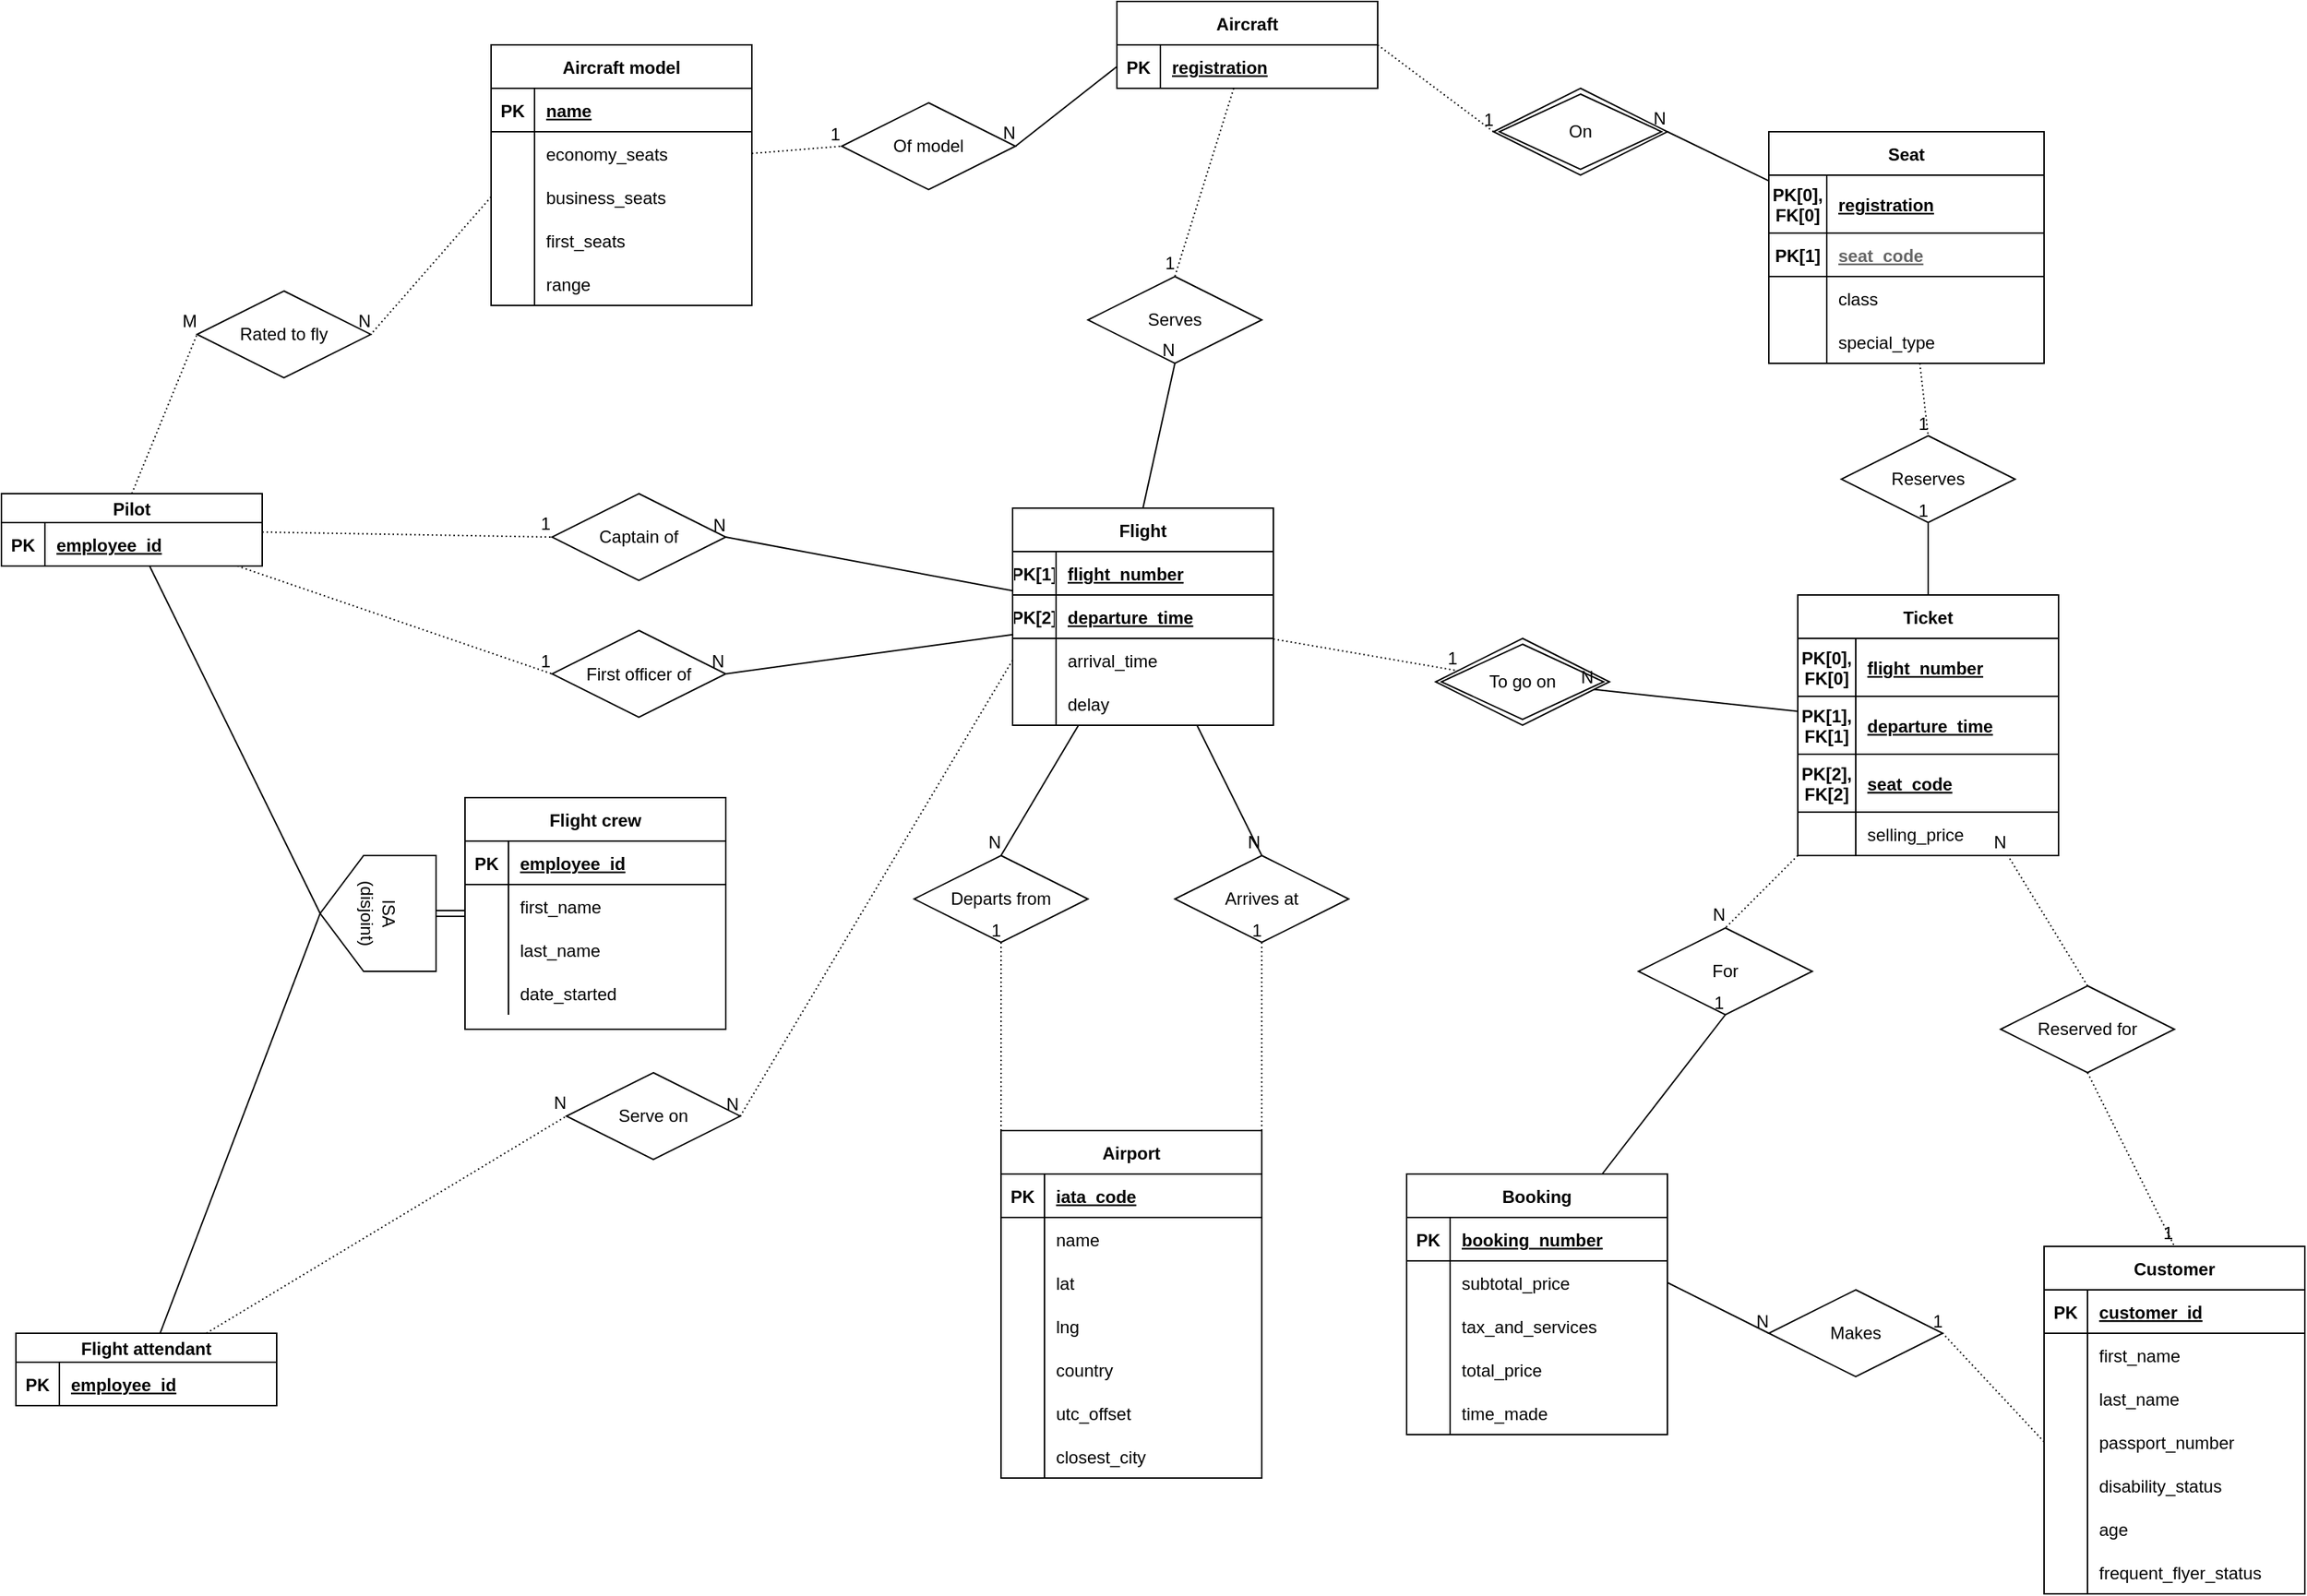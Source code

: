 <mxfile version="13.8.0" type="github">
  <diagram id="R2lEEEUBdFMjLlhIrx00" name="Page-1">
    <mxGraphModel dx="1034" dy="1920" grid="1" gridSize="10" guides="0" tooltips="1" connect="1" arrows="1" fold="1" page="1" pageScale="1" pageWidth="1654" pageHeight="1169" math="0" shadow="0" extFonts="Permanent Marker^https://fonts.googleapis.com/css?family=Permanent+Marker">
      <root>
        <mxCell id="0" />
        <mxCell id="1" parent="0" />
        <mxCell id="omaE2LV8dUg3B53Vwz0E-4" value="Flight" style="shape=table;startSize=30;container=1;collapsible=1;childLayout=tableLayout;fixedRows=1;rowLines=0;fontStyle=1;align=center;resizeLast=1;" parent="1" vertex="1">
          <mxGeometry x="708" y="400" width="180" height="150" as="geometry" />
        </mxCell>
        <mxCell id="omaE2LV8dUg3B53Vwz0E-5" value="" style="shape=partialRectangle;collapsible=0;dropTarget=0;pointerEvents=0;fillColor=none;top=0;left=0;bottom=1;right=0;points=[[0,0.5],[1,0.5]];portConstraint=eastwest;" parent="omaE2LV8dUg3B53Vwz0E-4" vertex="1">
          <mxGeometry y="30" width="180" height="30" as="geometry" />
        </mxCell>
        <mxCell id="omaE2LV8dUg3B53Vwz0E-6" value="PK[1]" style="shape=partialRectangle;connectable=0;fillColor=none;top=0;left=0;bottom=0;right=0;fontStyle=1;overflow=hidden;" parent="omaE2LV8dUg3B53Vwz0E-5" vertex="1">
          <mxGeometry width="30" height="30" as="geometry" />
        </mxCell>
        <mxCell id="omaE2LV8dUg3B53Vwz0E-7" value="flight_number" style="shape=partialRectangle;connectable=0;fillColor=none;top=0;left=0;bottom=0;right=0;align=left;spacingLeft=6;fontStyle=5;overflow=hidden;" parent="omaE2LV8dUg3B53Vwz0E-5" vertex="1">
          <mxGeometry x="30" width="150" height="30" as="geometry" />
        </mxCell>
        <mxCell id="Inyji_aIX1-CD67pMIii-9" style="shape=partialRectangle;collapsible=0;dropTarget=0;pointerEvents=0;fillColor=none;top=0;left=0;bottom=1;right=0;points=[[0,0.5],[1,0.5]];portConstraint=eastwest;" parent="omaE2LV8dUg3B53Vwz0E-4" vertex="1">
          <mxGeometry y="60" width="180" height="30" as="geometry" />
        </mxCell>
        <mxCell id="Inyji_aIX1-CD67pMIii-10" value="PK[2]" style="shape=partialRectangle;connectable=0;fillColor=none;top=0;left=0;bottom=0;right=0;fontStyle=1;overflow=hidden;" parent="Inyji_aIX1-CD67pMIii-9" vertex="1">
          <mxGeometry width="30" height="30" as="geometry" />
        </mxCell>
        <mxCell id="Inyji_aIX1-CD67pMIii-11" value="departure_time" style="shape=partialRectangle;connectable=0;fillColor=none;top=0;left=0;bottom=0;right=0;align=left;spacingLeft=6;fontStyle=5;overflow=hidden;" parent="Inyji_aIX1-CD67pMIii-9" vertex="1">
          <mxGeometry x="30" width="150" height="30" as="geometry" />
        </mxCell>
        <mxCell id="omaE2LV8dUg3B53Vwz0E-11" value="" style="shape=partialRectangle;collapsible=0;dropTarget=0;pointerEvents=0;fillColor=none;top=0;left=0;bottom=0;right=0;points=[[0,0.5],[1,0.5]];portConstraint=eastwest;" parent="omaE2LV8dUg3B53Vwz0E-4" vertex="1">
          <mxGeometry y="90" width="180" height="30" as="geometry" />
        </mxCell>
        <mxCell id="omaE2LV8dUg3B53Vwz0E-12" value="" style="shape=partialRectangle;connectable=0;fillColor=none;top=0;left=0;bottom=0;right=0;editable=1;overflow=hidden;" parent="omaE2LV8dUg3B53Vwz0E-11" vertex="1">
          <mxGeometry width="30" height="30" as="geometry" />
        </mxCell>
        <mxCell id="omaE2LV8dUg3B53Vwz0E-13" value="arrival_time" style="shape=partialRectangle;connectable=0;fillColor=none;top=0;left=0;bottom=0;right=0;align=left;spacingLeft=6;overflow=hidden;" parent="omaE2LV8dUg3B53Vwz0E-11" vertex="1">
          <mxGeometry x="30" width="150" height="30" as="geometry" />
        </mxCell>
        <mxCell id="T-JMGLTqBnid2Jcj_hA6-1" style="shape=partialRectangle;collapsible=0;dropTarget=0;pointerEvents=0;fillColor=none;top=0;left=0;bottom=0;right=0;points=[[0,0.5],[1,0.5]];portConstraint=eastwest;" parent="omaE2LV8dUg3B53Vwz0E-4" vertex="1">
          <mxGeometry y="120" width="180" height="30" as="geometry" />
        </mxCell>
        <mxCell id="T-JMGLTqBnid2Jcj_hA6-2" style="shape=partialRectangle;connectable=0;fillColor=none;top=0;left=0;bottom=0;right=0;editable=1;overflow=hidden;" parent="T-JMGLTqBnid2Jcj_hA6-1" vertex="1">
          <mxGeometry width="30" height="30" as="geometry" />
        </mxCell>
        <mxCell id="T-JMGLTqBnid2Jcj_hA6-3" value="delay" style="shape=partialRectangle;connectable=0;fillColor=none;top=0;left=0;bottom=0;right=0;align=left;spacingLeft=6;overflow=hidden;" parent="T-JMGLTqBnid2Jcj_hA6-1" vertex="1">
          <mxGeometry x="30" width="150" height="30" as="geometry" />
        </mxCell>
        <mxCell id="omaE2LV8dUg3B53Vwz0E-188" value="On" style="shape=rhombus;double=1;perimeter=rhombusPerimeter;whiteSpace=wrap;html=1;align=center;" parent="1" vertex="1">
          <mxGeometry x="1040" y="110" width="120" height="60" as="geometry" />
        </mxCell>
        <mxCell id="omaE2LV8dUg3B53Vwz0E-70" value="Aircraft" style="shape=table;startSize=30;container=1;collapsible=1;childLayout=tableLayout;fixedRows=1;rowLines=0;fontStyle=1;align=center;resizeLast=1;" parent="1" vertex="1">
          <mxGeometry x="780" y="50" width="180" height="60" as="geometry" />
        </mxCell>
        <mxCell id="omaE2LV8dUg3B53Vwz0E-71" value="" style="shape=partialRectangle;collapsible=0;dropTarget=0;pointerEvents=0;fillColor=none;top=0;left=0;bottom=1;right=0;points=[[0,0.5],[1,0.5]];portConstraint=eastwest;" parent="omaE2LV8dUg3B53Vwz0E-70" vertex="1">
          <mxGeometry y="30" width="180" height="30" as="geometry" />
        </mxCell>
        <mxCell id="omaE2LV8dUg3B53Vwz0E-72" value="PK" style="shape=partialRectangle;connectable=0;fillColor=none;top=0;left=0;bottom=0;right=0;fontStyle=1;overflow=hidden;" parent="omaE2LV8dUg3B53Vwz0E-71" vertex="1">
          <mxGeometry width="30" height="30" as="geometry" />
        </mxCell>
        <mxCell id="omaE2LV8dUg3B53Vwz0E-73" value="registration" style="shape=partialRectangle;connectable=0;fillColor=none;top=0;left=0;bottom=0;right=0;align=left;spacingLeft=6;fontStyle=5;overflow=hidden;" parent="omaE2LV8dUg3B53Vwz0E-71" vertex="1">
          <mxGeometry x="30" width="150" height="30" as="geometry" />
        </mxCell>
        <mxCell id="omaE2LV8dUg3B53Vwz0E-113" value="Seat" style="shape=table;startSize=30;container=1;collapsible=1;childLayout=tableLayout;fixedRows=1;rowLines=0;fontStyle=1;align=center;resizeLast=1;" parent="1" vertex="1">
          <mxGeometry x="1230" y="140" width="190" height="160" as="geometry" />
        </mxCell>
        <mxCell id="omaE2LV8dUg3B53Vwz0E-114" value="" style="shape=partialRectangle;collapsible=0;dropTarget=0;pointerEvents=0;fillColor=none;top=0;left=0;bottom=1;right=0;points=[[0,0.5],[1,0.5]];portConstraint=eastwest;" parent="omaE2LV8dUg3B53Vwz0E-113" vertex="1">
          <mxGeometry y="30" width="190" height="40" as="geometry" />
        </mxCell>
        <mxCell id="omaE2LV8dUg3B53Vwz0E-115" value="PK[0],&#xa;FK[0]" style="shape=partialRectangle;connectable=0;fillColor=none;top=0;left=0;bottom=0;right=0;fontStyle=1;overflow=hidden;" parent="omaE2LV8dUg3B53Vwz0E-114" vertex="1">
          <mxGeometry width="40" height="40" as="geometry" />
        </mxCell>
        <mxCell id="omaE2LV8dUg3B53Vwz0E-116" value="registration" style="shape=partialRectangle;connectable=0;fillColor=none;top=0;left=0;bottom=0;right=0;align=left;spacingLeft=6;fontStyle=5;overflow=hidden;" parent="omaE2LV8dUg3B53Vwz0E-114" vertex="1">
          <mxGeometry x="40" width="150" height="40" as="geometry" />
        </mxCell>
        <mxCell id="omaE2LV8dUg3B53Vwz0E-129" style="shape=partialRectangle;collapsible=0;dropTarget=0;pointerEvents=0;fillColor=none;top=0;left=0;bottom=1;right=0;points=[[0,0.5],[1,0.5]];portConstraint=eastwest;" parent="omaE2LV8dUg3B53Vwz0E-113" vertex="1">
          <mxGeometry y="70" width="190" height="30" as="geometry" />
        </mxCell>
        <mxCell id="omaE2LV8dUg3B53Vwz0E-130" value="PK[1]" style="shape=partialRectangle;connectable=0;fillColor=none;top=0;left=0;bottom=0;right=0;fontStyle=1;overflow=hidden;" parent="omaE2LV8dUg3B53Vwz0E-129" vertex="1">
          <mxGeometry width="40" height="30" as="geometry" />
        </mxCell>
        <mxCell id="omaE2LV8dUg3B53Vwz0E-131" value="seat_code" style="shape=partialRectangle;connectable=0;fillColor=none;top=0;left=0;bottom=0;right=0;align=left;spacingLeft=6;fontStyle=5;overflow=hidden;fontColor=#666666;" parent="omaE2LV8dUg3B53Vwz0E-129" vertex="1">
          <mxGeometry x="40" width="150" height="30" as="geometry" />
        </mxCell>
        <mxCell id="omaE2LV8dUg3B53Vwz0E-117" value="" style="shape=partialRectangle;collapsible=0;dropTarget=0;pointerEvents=0;fillColor=none;top=0;left=0;bottom=0;right=0;points=[[0,0.5],[1,0.5]];portConstraint=eastwest;" parent="omaE2LV8dUg3B53Vwz0E-113" vertex="1">
          <mxGeometry y="100" width="190" height="30" as="geometry" />
        </mxCell>
        <mxCell id="omaE2LV8dUg3B53Vwz0E-118" value="" style="shape=partialRectangle;connectable=0;fillColor=none;top=0;left=0;bottom=0;right=0;editable=1;overflow=hidden;" parent="omaE2LV8dUg3B53Vwz0E-117" vertex="1">
          <mxGeometry width="40" height="30" as="geometry" />
        </mxCell>
        <mxCell id="omaE2LV8dUg3B53Vwz0E-119" value="class" style="shape=partialRectangle;connectable=0;fillColor=none;top=0;left=0;bottom=0;right=0;align=left;spacingLeft=6;overflow=hidden;" parent="omaE2LV8dUg3B53Vwz0E-117" vertex="1">
          <mxGeometry x="40" width="150" height="30" as="geometry" />
        </mxCell>
        <mxCell id="omaE2LV8dUg3B53Vwz0E-120" value="" style="shape=partialRectangle;collapsible=0;dropTarget=0;pointerEvents=0;fillColor=none;top=0;left=0;bottom=0;right=0;points=[[0,0.5],[1,0.5]];portConstraint=eastwest;" parent="omaE2LV8dUg3B53Vwz0E-113" vertex="1">
          <mxGeometry y="130" width="190" height="30" as="geometry" />
        </mxCell>
        <mxCell id="omaE2LV8dUg3B53Vwz0E-121" value="" style="shape=partialRectangle;connectable=0;fillColor=none;top=0;left=0;bottom=0;right=0;editable=1;overflow=hidden;" parent="omaE2LV8dUg3B53Vwz0E-120" vertex="1">
          <mxGeometry width="40" height="30" as="geometry" />
        </mxCell>
        <mxCell id="omaE2LV8dUg3B53Vwz0E-122" value="special_type" style="shape=partialRectangle;connectable=0;fillColor=none;top=0;left=0;bottom=0;right=0;align=left;spacingLeft=6;overflow=hidden;" parent="omaE2LV8dUg3B53Vwz0E-120" vertex="1">
          <mxGeometry x="40" width="150" height="30" as="geometry" />
        </mxCell>
        <mxCell id="omaE2LV8dUg3B53Vwz0E-192" value="For" style="shape=rhombus;perimeter=rhombusPerimeter;whiteSpace=wrap;html=1;align=center;" parent="1" vertex="1">
          <mxGeometry x="1140" y="690" width="120" height="60" as="geometry" />
        </mxCell>
        <mxCell id="omaE2LV8dUg3B53Vwz0E-51" value="Aircraft model" style="shape=table;startSize=30;container=1;collapsible=1;childLayout=tableLayout;fixedRows=1;rowLines=0;fontStyle=1;align=center;resizeLast=1;" parent="1" vertex="1">
          <mxGeometry x="348" y="80" width="180" height="180" as="geometry" />
        </mxCell>
        <mxCell id="omaE2LV8dUg3B53Vwz0E-52" value="" style="shape=partialRectangle;collapsible=0;dropTarget=0;pointerEvents=0;fillColor=none;top=0;left=0;bottom=1;right=0;points=[[0,0.5],[1,0.5]];portConstraint=eastwest;" parent="omaE2LV8dUg3B53Vwz0E-51" vertex="1">
          <mxGeometry y="30" width="180" height="30" as="geometry" />
        </mxCell>
        <mxCell id="omaE2LV8dUg3B53Vwz0E-53" value="PK" style="shape=partialRectangle;connectable=0;fillColor=none;top=0;left=0;bottom=0;right=0;fontStyle=1;overflow=hidden;" parent="omaE2LV8dUg3B53Vwz0E-52" vertex="1">
          <mxGeometry width="30" height="30" as="geometry" />
        </mxCell>
        <mxCell id="omaE2LV8dUg3B53Vwz0E-54" value="name" style="shape=partialRectangle;connectable=0;fillColor=none;top=0;left=0;bottom=0;right=0;align=left;spacingLeft=6;fontStyle=5;overflow=hidden;" parent="omaE2LV8dUg3B53Vwz0E-52" vertex="1">
          <mxGeometry x="30" width="150" height="30" as="geometry" />
        </mxCell>
        <mxCell id="omaE2LV8dUg3B53Vwz0E-58" value="" style="shape=partialRectangle;collapsible=0;dropTarget=0;pointerEvents=0;fillColor=none;top=0;left=0;bottom=0;right=0;points=[[0,0.5],[1,0.5]];portConstraint=eastwest;" parent="omaE2LV8dUg3B53Vwz0E-51" vertex="1">
          <mxGeometry y="60" width="180" height="30" as="geometry" />
        </mxCell>
        <mxCell id="omaE2LV8dUg3B53Vwz0E-59" value="" style="shape=partialRectangle;connectable=0;fillColor=none;top=0;left=0;bottom=0;right=0;editable=1;overflow=hidden;" parent="omaE2LV8dUg3B53Vwz0E-58" vertex="1">
          <mxGeometry width="30" height="30" as="geometry" />
        </mxCell>
        <mxCell id="omaE2LV8dUg3B53Vwz0E-60" value="economy_seats" style="shape=partialRectangle;connectable=0;fillColor=none;top=0;left=0;bottom=0;right=0;align=left;spacingLeft=6;overflow=hidden;" parent="omaE2LV8dUg3B53Vwz0E-58" vertex="1">
          <mxGeometry x="30" width="150" height="30" as="geometry" />
        </mxCell>
        <mxCell id="omaE2LV8dUg3B53Vwz0E-61" value="" style="shape=partialRectangle;collapsible=0;dropTarget=0;pointerEvents=0;fillColor=none;top=0;left=0;bottom=0;right=0;points=[[0,0.5],[1,0.5]];portConstraint=eastwest;" parent="omaE2LV8dUg3B53Vwz0E-51" vertex="1">
          <mxGeometry y="90" width="180" height="30" as="geometry" />
        </mxCell>
        <mxCell id="omaE2LV8dUg3B53Vwz0E-62" value="" style="shape=partialRectangle;connectable=0;fillColor=none;top=0;left=0;bottom=0;right=0;editable=1;overflow=hidden;" parent="omaE2LV8dUg3B53Vwz0E-61" vertex="1">
          <mxGeometry width="30" height="30" as="geometry" />
        </mxCell>
        <mxCell id="omaE2LV8dUg3B53Vwz0E-63" value="business_seats" style="shape=partialRectangle;connectable=0;fillColor=none;top=0;left=0;bottom=0;right=0;align=left;spacingLeft=6;overflow=hidden;" parent="omaE2LV8dUg3B53Vwz0E-61" vertex="1">
          <mxGeometry x="30" width="150" height="30" as="geometry" />
        </mxCell>
        <mxCell id="omaE2LV8dUg3B53Vwz0E-64" style="shape=partialRectangle;collapsible=0;dropTarget=0;pointerEvents=0;fillColor=none;top=0;left=0;bottom=0;right=0;points=[[0,0.5],[1,0.5]];portConstraint=eastwest;" parent="omaE2LV8dUg3B53Vwz0E-51" vertex="1">
          <mxGeometry y="120" width="180" height="30" as="geometry" />
        </mxCell>
        <mxCell id="omaE2LV8dUg3B53Vwz0E-65" style="shape=partialRectangle;connectable=0;fillColor=none;top=0;left=0;bottom=0;right=0;editable=1;overflow=hidden;" parent="omaE2LV8dUg3B53Vwz0E-64" vertex="1">
          <mxGeometry width="30" height="30" as="geometry" />
        </mxCell>
        <mxCell id="omaE2LV8dUg3B53Vwz0E-66" value="first_seats" style="shape=partialRectangle;connectable=0;fillColor=none;top=0;left=0;bottom=0;right=0;align=left;spacingLeft=6;overflow=hidden;" parent="omaE2LV8dUg3B53Vwz0E-64" vertex="1">
          <mxGeometry x="30" width="150" height="30" as="geometry" />
        </mxCell>
        <mxCell id="omaE2LV8dUg3B53Vwz0E-67" style="shape=partialRectangle;collapsible=0;dropTarget=0;pointerEvents=0;fillColor=none;top=0;left=0;bottom=0;right=0;points=[[0,0.5],[1,0.5]];portConstraint=eastwest;" parent="omaE2LV8dUg3B53Vwz0E-51" vertex="1">
          <mxGeometry y="150" width="180" height="30" as="geometry" />
        </mxCell>
        <mxCell id="omaE2LV8dUg3B53Vwz0E-68" style="shape=partialRectangle;connectable=0;fillColor=none;top=0;left=0;bottom=0;right=0;editable=1;overflow=hidden;" parent="omaE2LV8dUg3B53Vwz0E-67" vertex="1">
          <mxGeometry width="30" height="30" as="geometry" />
        </mxCell>
        <mxCell id="omaE2LV8dUg3B53Vwz0E-69" value="range" style="shape=partialRectangle;connectable=0;fillColor=none;top=0;left=0;bottom=0;right=0;align=left;spacingLeft=6;overflow=hidden;" parent="omaE2LV8dUg3B53Vwz0E-67" vertex="1">
          <mxGeometry x="30" width="150" height="30" as="geometry" />
        </mxCell>
        <mxCell id="omaE2LV8dUg3B53Vwz0E-193" value="Makes" style="shape=rhombus;perimeter=rhombusPerimeter;whiteSpace=wrap;html=1;align=center;" parent="1" vertex="1">
          <mxGeometry x="1230" y="940" width="120" height="60" as="geometry" />
        </mxCell>
        <mxCell id="omaE2LV8dUg3B53Vwz0E-194" value="Reserved for" style="shape=rhombus;perimeter=rhombusPerimeter;whiteSpace=wrap;html=1;align=center;" parent="1" vertex="1">
          <mxGeometry x="1390" y="730" width="120" height="60" as="geometry" />
        </mxCell>
        <mxCell id="omaE2LV8dUg3B53Vwz0E-195" value="Departs from" style="shape=rhombus;perimeter=rhombusPerimeter;whiteSpace=wrap;html=1;align=center;" parent="1" vertex="1">
          <mxGeometry x="640" y="640" width="120" height="60" as="geometry" />
        </mxCell>
        <mxCell id="omaE2LV8dUg3B53Vwz0E-196" value="Arrives at" style="shape=rhombus;perimeter=rhombusPerimeter;whiteSpace=wrap;html=1;align=center;" parent="1" vertex="1">
          <mxGeometry x="820" y="640" width="120" height="60" as="geometry" />
        </mxCell>
        <mxCell id="omaE2LV8dUg3B53Vwz0E-197" value="Captain of" style="shape=rhombus;perimeter=rhombusPerimeter;whiteSpace=wrap;html=1;align=center;" parent="1" vertex="1">
          <mxGeometry x="390" y="390" width="120" height="60" as="geometry" />
        </mxCell>
        <mxCell id="omaE2LV8dUg3B53Vwz0E-198" value="First officer of" style="shape=rhombus;perimeter=rhombusPerimeter;whiteSpace=wrap;html=1;align=center;" parent="1" vertex="1">
          <mxGeometry x="390" y="484.5" width="120" height="60" as="geometry" />
        </mxCell>
        <mxCell id="omaE2LV8dUg3B53Vwz0E-199" value="Serve on" style="shape=rhombus;perimeter=rhombusPerimeter;whiteSpace=wrap;html=1;align=center;" parent="1" vertex="1">
          <mxGeometry x="400" y="790" width="120" height="60" as="geometry" />
        </mxCell>
        <mxCell id="omaE2LV8dUg3B53Vwz0E-200" value="Of model" style="shape=rhombus;perimeter=rhombusPerimeter;whiteSpace=wrap;html=1;align=center;" parent="1" vertex="1">
          <mxGeometry x="590" y="120" width="120" height="60" as="geometry" />
        </mxCell>
        <mxCell id="omaE2LV8dUg3B53Vwz0E-201" value="Rated to fly" style="shape=rhombus;perimeter=rhombusPerimeter;whiteSpace=wrap;html=1;align=center;" parent="1" vertex="1">
          <mxGeometry x="145" y="250" width="120" height="60" as="geometry" />
        </mxCell>
        <mxCell id="omaE2LV8dUg3B53Vwz0E-210" value="" style="endArrow=none;html=1;rounded=0;dashed=1;dashPattern=1 2;entryX=0;entryY=0.5;entryDx=0;entryDy=0;exitX=0.5;exitY=0;exitDx=0;exitDy=0;" parent="1" source="omaE2LV8dUg3B53Vwz0E-83" target="omaE2LV8dUg3B53Vwz0E-201" edge="1">
          <mxGeometry relative="1" as="geometry">
            <mxPoint x="110" y="370" as="sourcePoint" />
            <mxPoint x="230" y="370" as="targetPoint" />
          </mxGeometry>
        </mxCell>
        <mxCell id="omaE2LV8dUg3B53Vwz0E-211" value="M" style="resizable=0;html=1;align=right;verticalAlign=bottom;" parent="omaE2LV8dUg3B53Vwz0E-210" connectable="0" vertex="1">
          <mxGeometry x="1" relative="1" as="geometry" />
        </mxCell>
        <mxCell id="omaE2LV8dUg3B53Vwz0E-83" value="Pilot" style="shape=table;startSize=20;container=1;collapsible=1;childLayout=tableLayout;fixedRows=1;rowLines=0;fontStyle=1;align=center;resizeLast=1;" parent="1" vertex="1">
          <mxGeometry x="10" y="390" width="180" height="50" as="geometry" />
        </mxCell>
        <mxCell id="omaE2LV8dUg3B53Vwz0E-84" value="" style="shape=partialRectangle;collapsible=0;dropTarget=0;pointerEvents=0;fillColor=none;top=0;left=0;bottom=1;right=0;points=[[0,0.5],[1,0.5]];portConstraint=eastwest;" parent="omaE2LV8dUg3B53Vwz0E-83" vertex="1">
          <mxGeometry y="20" width="180" height="30" as="geometry" />
        </mxCell>
        <mxCell id="omaE2LV8dUg3B53Vwz0E-85" value="PK" style="shape=partialRectangle;connectable=0;fillColor=none;top=0;left=0;bottom=0;right=0;fontStyle=1;overflow=hidden;" parent="omaE2LV8dUg3B53Vwz0E-84" vertex="1">
          <mxGeometry width="30" height="30" as="geometry" />
        </mxCell>
        <mxCell id="omaE2LV8dUg3B53Vwz0E-86" value="employee_id" style="shape=partialRectangle;connectable=0;fillColor=none;top=0;left=0;bottom=0;right=0;align=left;spacingLeft=6;fontStyle=5;overflow=hidden;" parent="omaE2LV8dUg3B53Vwz0E-84" vertex="1">
          <mxGeometry x="30" width="150" height="30" as="geometry" />
        </mxCell>
        <mxCell id="omaE2LV8dUg3B53Vwz0E-223" value="" style="endArrow=none;html=1;rounded=0;dashed=1;dashPattern=1 2;entryX=0;entryY=0.5;entryDx=0;entryDy=0;" parent="1" source="omaE2LV8dUg3B53Vwz0E-96" target="omaE2LV8dUg3B53Vwz0E-199" edge="1">
          <mxGeometry relative="1" as="geometry">
            <mxPoint x="350" y="870" as="sourcePoint" />
            <mxPoint x="600" y="650" as="targetPoint" />
          </mxGeometry>
        </mxCell>
        <mxCell id="omaE2LV8dUg3B53Vwz0E-224" value="N" style="resizable=0;html=1;align=right;verticalAlign=bottom;" parent="omaE2LV8dUg3B53Vwz0E-223" connectable="0" vertex="1">
          <mxGeometry x="1" relative="1" as="geometry" />
        </mxCell>
        <mxCell id="omaE2LV8dUg3B53Vwz0E-225" value="" style="endArrow=none;html=1;rounded=0;entryX=0.5;entryY=0;entryDx=0;entryDy=0;" parent="1" source="omaE2LV8dUg3B53Vwz0E-4" target="omaE2LV8dUg3B53Vwz0E-195" edge="1">
          <mxGeometry relative="1" as="geometry">
            <mxPoint x="840" y="600" as="sourcePoint" />
            <mxPoint x="680" y="600" as="targetPoint" />
          </mxGeometry>
        </mxCell>
        <mxCell id="omaE2LV8dUg3B53Vwz0E-226" value="N" style="resizable=0;html=1;align=right;verticalAlign=bottom;" parent="omaE2LV8dUg3B53Vwz0E-225" connectable="0" vertex="1">
          <mxGeometry x="1" relative="1" as="geometry" />
        </mxCell>
        <mxCell id="omaE2LV8dUg3B53Vwz0E-227" value="" style="endArrow=none;html=1;rounded=0;dashed=1;dashPattern=1 2;exitX=0;exitY=0;exitDx=0;exitDy=0;entryX=0.5;entryY=1;entryDx=0;entryDy=0;" parent="1" source="omaE2LV8dUg3B53Vwz0E-17" target="omaE2LV8dUg3B53Vwz0E-195" edge="1">
          <mxGeometry relative="1" as="geometry">
            <mxPoint x="830" y="720" as="sourcePoint" />
            <mxPoint x="670" y="720" as="targetPoint" />
          </mxGeometry>
        </mxCell>
        <mxCell id="omaE2LV8dUg3B53Vwz0E-228" value="1" style="resizable=0;html=1;align=right;verticalAlign=bottom;" parent="omaE2LV8dUg3B53Vwz0E-227" connectable="0" vertex="1">
          <mxGeometry x="1" relative="1" as="geometry" />
        </mxCell>
        <mxCell id="omaE2LV8dUg3B53Vwz0E-229" value="" style="endArrow=none;html=1;rounded=0;entryX=0.5;entryY=0;entryDx=0;entryDy=0;" parent="1" source="omaE2LV8dUg3B53Vwz0E-4" target="omaE2LV8dUg3B53Vwz0E-196" edge="1">
          <mxGeometry relative="1" as="geometry">
            <mxPoint x="1040" y="600" as="sourcePoint" />
            <mxPoint x="880" y="600" as="targetPoint" />
          </mxGeometry>
        </mxCell>
        <mxCell id="omaE2LV8dUg3B53Vwz0E-230" value="N" style="resizable=0;html=1;align=right;verticalAlign=bottom;" parent="omaE2LV8dUg3B53Vwz0E-229" connectable="0" vertex="1">
          <mxGeometry x="1" relative="1" as="geometry" />
        </mxCell>
        <mxCell id="omaE2LV8dUg3B53Vwz0E-231" value="" style="endArrow=none;html=1;rounded=0;dashed=1;dashPattern=1 2;entryX=0.5;entryY=1;entryDx=0;entryDy=0;exitX=1;exitY=0;exitDx=0;exitDy=0;" parent="1" source="omaE2LV8dUg3B53Vwz0E-17" target="omaE2LV8dUg3B53Vwz0E-196" edge="1">
          <mxGeometry relative="1" as="geometry">
            <mxPoint x="1010" y="750" as="sourcePoint" />
            <mxPoint x="850" y="750" as="targetPoint" />
          </mxGeometry>
        </mxCell>
        <mxCell id="omaE2LV8dUg3B53Vwz0E-232" value="1" style="resizable=0;html=1;align=right;verticalAlign=bottom;" parent="omaE2LV8dUg3B53Vwz0E-231" connectable="0" vertex="1">
          <mxGeometry x="1" relative="1" as="geometry" />
        </mxCell>
        <mxCell id="omaE2LV8dUg3B53Vwz0E-17" value="Airport" style="shape=table;startSize=30;container=1;collapsible=1;childLayout=tableLayout;fixedRows=1;rowLines=0;fontStyle=1;align=center;resizeLast=1;" parent="1" vertex="1">
          <mxGeometry x="700" y="830" width="180" height="240" as="geometry">
            <mxRectangle x="60" y="310" width="70" height="30" as="alternateBounds" />
          </mxGeometry>
        </mxCell>
        <mxCell id="omaE2LV8dUg3B53Vwz0E-18" value="" style="shape=partialRectangle;collapsible=0;dropTarget=0;pointerEvents=0;fillColor=none;top=0;left=0;bottom=1;right=0;points=[[0,0.5],[1,0.5]];portConstraint=eastwest;" parent="omaE2LV8dUg3B53Vwz0E-17" vertex="1">
          <mxGeometry y="30" width="180" height="30" as="geometry" />
        </mxCell>
        <mxCell id="omaE2LV8dUg3B53Vwz0E-19" value="PK" style="shape=partialRectangle;connectable=0;fillColor=none;top=0;left=0;bottom=0;right=0;fontStyle=1;overflow=hidden;" parent="omaE2LV8dUg3B53Vwz0E-18" vertex="1">
          <mxGeometry width="30" height="30" as="geometry" />
        </mxCell>
        <mxCell id="omaE2LV8dUg3B53Vwz0E-20" value="iata_code" style="shape=partialRectangle;connectable=0;fillColor=none;top=0;left=0;bottom=0;right=0;align=left;spacingLeft=6;fontStyle=5;overflow=hidden;" parent="omaE2LV8dUg3B53Vwz0E-18" vertex="1">
          <mxGeometry x="30" width="150" height="30" as="geometry" />
        </mxCell>
        <mxCell id="omaE2LV8dUg3B53Vwz0E-21" value="" style="shape=partialRectangle;collapsible=0;dropTarget=0;pointerEvents=0;fillColor=none;top=0;left=0;bottom=0;right=0;points=[[0,0.5],[1,0.5]];portConstraint=eastwest;" parent="omaE2LV8dUg3B53Vwz0E-17" vertex="1">
          <mxGeometry y="60" width="180" height="30" as="geometry" />
        </mxCell>
        <mxCell id="omaE2LV8dUg3B53Vwz0E-22" value="" style="shape=partialRectangle;connectable=0;fillColor=none;top=0;left=0;bottom=0;right=0;editable=1;overflow=hidden;" parent="omaE2LV8dUg3B53Vwz0E-21" vertex="1">
          <mxGeometry width="30" height="30" as="geometry" />
        </mxCell>
        <mxCell id="omaE2LV8dUg3B53Vwz0E-23" value="name" style="shape=partialRectangle;connectable=0;fillColor=none;top=0;left=0;bottom=0;right=0;align=left;spacingLeft=6;overflow=hidden;" parent="omaE2LV8dUg3B53Vwz0E-21" vertex="1">
          <mxGeometry x="30" width="150" height="30" as="geometry" />
        </mxCell>
        <mxCell id="omaE2LV8dUg3B53Vwz0E-27" value="" style="shape=partialRectangle;collapsible=0;dropTarget=0;pointerEvents=0;fillColor=none;top=0;left=0;bottom=0;right=0;points=[[0,0.5],[1,0.5]];portConstraint=eastwest;" parent="omaE2LV8dUg3B53Vwz0E-17" vertex="1">
          <mxGeometry y="90" width="180" height="30" as="geometry" />
        </mxCell>
        <mxCell id="omaE2LV8dUg3B53Vwz0E-28" value="" style="shape=partialRectangle;connectable=0;fillColor=none;top=0;left=0;bottom=0;right=0;editable=1;overflow=hidden;" parent="omaE2LV8dUg3B53Vwz0E-27" vertex="1">
          <mxGeometry width="30" height="30" as="geometry" />
        </mxCell>
        <mxCell id="omaE2LV8dUg3B53Vwz0E-29" value="lat" style="shape=partialRectangle;connectable=0;fillColor=none;top=0;left=0;bottom=0;right=0;align=left;spacingLeft=6;overflow=hidden;" parent="omaE2LV8dUg3B53Vwz0E-27" vertex="1">
          <mxGeometry x="30" width="150" height="30" as="geometry" />
        </mxCell>
        <mxCell id="T-JMGLTqBnid2Jcj_hA6-4" style="shape=partialRectangle;collapsible=0;dropTarget=0;pointerEvents=0;fillColor=none;top=0;left=0;bottom=0;right=0;points=[[0,0.5],[1,0.5]];portConstraint=eastwest;" parent="omaE2LV8dUg3B53Vwz0E-17" vertex="1">
          <mxGeometry y="120" width="180" height="30" as="geometry" />
        </mxCell>
        <mxCell id="T-JMGLTqBnid2Jcj_hA6-5" style="shape=partialRectangle;connectable=0;fillColor=none;top=0;left=0;bottom=0;right=0;editable=1;overflow=hidden;" parent="T-JMGLTqBnid2Jcj_hA6-4" vertex="1">
          <mxGeometry width="30" height="30" as="geometry" />
        </mxCell>
        <mxCell id="T-JMGLTqBnid2Jcj_hA6-6" value="lng" style="shape=partialRectangle;connectable=0;fillColor=none;top=0;left=0;bottom=0;right=0;align=left;spacingLeft=6;overflow=hidden;" parent="T-JMGLTqBnid2Jcj_hA6-4" vertex="1">
          <mxGeometry x="30" width="150" height="30" as="geometry" />
        </mxCell>
        <mxCell id="omaE2LV8dUg3B53Vwz0E-45" style="shape=partialRectangle;collapsible=0;dropTarget=0;pointerEvents=0;fillColor=none;top=0;left=0;bottom=0;right=0;points=[[0,0.5],[1,0.5]];portConstraint=eastwest;" parent="omaE2LV8dUg3B53Vwz0E-17" vertex="1">
          <mxGeometry y="150" width="180" height="30" as="geometry" />
        </mxCell>
        <mxCell id="omaE2LV8dUg3B53Vwz0E-46" style="shape=partialRectangle;connectable=0;fillColor=none;top=0;left=0;bottom=0;right=0;editable=1;overflow=hidden;" parent="omaE2LV8dUg3B53Vwz0E-45" vertex="1">
          <mxGeometry width="30" height="30" as="geometry" />
        </mxCell>
        <mxCell id="omaE2LV8dUg3B53Vwz0E-47" value="country" style="shape=partialRectangle;connectable=0;fillColor=none;top=0;left=0;bottom=0;right=0;align=left;spacingLeft=6;overflow=hidden;" parent="omaE2LV8dUg3B53Vwz0E-45" vertex="1">
          <mxGeometry x="30" width="150" height="30" as="geometry" />
        </mxCell>
        <mxCell id="omaE2LV8dUg3B53Vwz0E-48" style="shape=partialRectangle;collapsible=0;dropTarget=0;pointerEvents=0;fillColor=none;top=0;left=0;bottom=0;right=0;points=[[0,0.5],[1,0.5]];portConstraint=eastwest;" parent="omaE2LV8dUg3B53Vwz0E-17" vertex="1">
          <mxGeometry y="180" width="180" height="30" as="geometry" />
        </mxCell>
        <mxCell id="omaE2LV8dUg3B53Vwz0E-49" style="shape=partialRectangle;connectable=0;fillColor=none;top=0;left=0;bottom=0;right=0;editable=1;overflow=hidden;" parent="omaE2LV8dUg3B53Vwz0E-48" vertex="1">
          <mxGeometry width="30" height="30" as="geometry" />
        </mxCell>
        <mxCell id="omaE2LV8dUg3B53Vwz0E-50" value="utc_offset" style="shape=partialRectangle;connectable=0;fillColor=none;top=0;left=0;bottom=0;right=0;align=left;spacingLeft=6;overflow=hidden;" parent="omaE2LV8dUg3B53Vwz0E-48" vertex="1">
          <mxGeometry x="30" width="150" height="30" as="geometry" />
        </mxCell>
        <mxCell id="omaE2LV8dUg3B53Vwz0E-24" value="" style="shape=partialRectangle;collapsible=0;dropTarget=0;pointerEvents=0;fillColor=none;top=0;left=0;bottom=0;right=0;points=[[0,0.5],[1,0.5]];portConstraint=eastwest;" parent="omaE2LV8dUg3B53Vwz0E-17" vertex="1">
          <mxGeometry y="210" width="180" height="30" as="geometry" />
        </mxCell>
        <mxCell id="omaE2LV8dUg3B53Vwz0E-25" value="" style="shape=partialRectangle;connectable=0;fillColor=none;top=0;left=0;bottom=0;right=0;editable=1;overflow=hidden;" parent="omaE2LV8dUg3B53Vwz0E-24" vertex="1">
          <mxGeometry width="30" height="30" as="geometry" />
        </mxCell>
        <mxCell id="omaE2LV8dUg3B53Vwz0E-26" value="closest_city" style="shape=partialRectangle;connectable=0;fillColor=none;top=0;left=0;bottom=0;right=0;align=left;spacingLeft=6;overflow=hidden;" parent="omaE2LV8dUg3B53Vwz0E-24" vertex="1">
          <mxGeometry x="30" width="150" height="30" as="geometry" />
        </mxCell>
        <mxCell id="omaE2LV8dUg3B53Vwz0E-237" value="" style="endArrow=none;html=1;rounded=0;dashed=1;dashPattern=1 2;entryX=0;entryY=0.5;entryDx=0;entryDy=0;exitX=1;exitY=0.5;exitDx=0;exitDy=0;" parent="1" source="omaE2LV8dUg3B53Vwz0E-70" target="omaE2LV8dUg3B53Vwz0E-188" edge="1">
          <mxGeometry relative="1" as="geometry">
            <mxPoint x="1120" y="200" as="sourcePoint" />
            <mxPoint x="960" y="200" as="targetPoint" />
          </mxGeometry>
        </mxCell>
        <mxCell id="omaE2LV8dUg3B53Vwz0E-238" value="1" style="resizable=0;html=1;align=right;verticalAlign=bottom;" parent="omaE2LV8dUg3B53Vwz0E-237" connectable="0" vertex="1">
          <mxGeometry x="1" relative="1" as="geometry" />
        </mxCell>
        <mxCell id="omaE2LV8dUg3B53Vwz0E-239" value="" style="endArrow=none;html=1;rounded=0;entryX=1;entryY=0.5;entryDx=0;entryDy=0;" parent="1" source="omaE2LV8dUg3B53Vwz0E-113" target="omaE2LV8dUg3B53Vwz0E-188" edge="1">
          <mxGeometry relative="1" as="geometry">
            <mxPoint x="1290" y="210" as="sourcePoint" />
            <mxPoint x="1130" y="210" as="targetPoint" />
          </mxGeometry>
        </mxCell>
        <mxCell id="omaE2LV8dUg3B53Vwz0E-240" value="N" style="resizable=0;html=1;align=right;verticalAlign=bottom;" parent="omaE2LV8dUg3B53Vwz0E-239" connectable="0" vertex="1">
          <mxGeometry x="1" relative="1" as="geometry" />
        </mxCell>
        <mxCell id="omaE2LV8dUg3B53Vwz0E-241" value="" style="endArrow=none;html=1;rounded=0;dashed=1;dashPattern=1 2;" parent="1" source="omaE2LV8dUg3B53Vwz0E-4" target="Inyji_aIX1-CD67pMIii-12" edge="1">
          <mxGeometry relative="1" as="geometry">
            <mxPoint x="1110" y="540" as="sourcePoint" />
            <mxPoint x="999.934" y="495.033" as="targetPoint" />
          </mxGeometry>
        </mxCell>
        <mxCell id="omaE2LV8dUg3B53Vwz0E-242" value="1" style="resizable=0;html=1;align=right;verticalAlign=bottom;" parent="omaE2LV8dUg3B53Vwz0E-241" connectable="0" vertex="1">
          <mxGeometry x="1" relative="1" as="geometry" />
        </mxCell>
        <mxCell id="omaE2LV8dUg3B53Vwz0E-243" value="Serves" style="shape=rhombus;perimeter=rhombusPerimeter;whiteSpace=wrap;html=1;align=center;" parent="1" vertex="1">
          <mxGeometry x="760" y="240" width="120" height="60" as="geometry" />
        </mxCell>
        <mxCell id="omaE2LV8dUg3B53Vwz0E-244" value="" style="endArrow=none;html=1;rounded=0;dashed=1;dashPattern=1 2;entryX=0.5;entryY=0;entryDx=0;entryDy=0;" parent="1" source="omaE2LV8dUg3B53Vwz0E-70" target="omaE2LV8dUg3B53Vwz0E-243" edge="1">
          <mxGeometry relative="1" as="geometry">
            <mxPoint x="1010" y="180" as="sourcePoint" />
            <mxPoint x="850" y="190" as="targetPoint" />
          </mxGeometry>
        </mxCell>
        <mxCell id="omaE2LV8dUg3B53Vwz0E-245" value="1" style="resizable=0;html=1;align=right;verticalAlign=bottom;" parent="omaE2LV8dUg3B53Vwz0E-244" connectable="0" vertex="1">
          <mxGeometry x="1" relative="1" as="geometry" />
        </mxCell>
        <mxCell id="omaE2LV8dUg3B53Vwz0E-246" value="" style="endArrow=none;html=1;rounded=0;entryX=0.5;entryY=1;entryDx=0;entryDy=0;exitX=0.5;exitY=0;exitDx=0;exitDy=0;" parent="1" source="omaE2LV8dUg3B53Vwz0E-4" target="omaE2LV8dUg3B53Vwz0E-243" edge="1">
          <mxGeometry relative="1" as="geometry">
            <mxPoint x="910" y="360" as="sourcePoint" />
            <mxPoint x="750" y="360" as="targetPoint" />
          </mxGeometry>
        </mxCell>
        <mxCell id="omaE2LV8dUg3B53Vwz0E-247" value="N" style="resizable=0;html=1;align=right;verticalAlign=bottom;" parent="omaE2LV8dUg3B53Vwz0E-246" connectable="0" vertex="1">
          <mxGeometry x="1" relative="1" as="geometry" />
        </mxCell>
        <mxCell id="omaE2LV8dUg3B53Vwz0E-132" value="Ticket" style="shape=table;startSize=30;container=1;collapsible=1;childLayout=tableLayout;fixedRows=1;rowLines=0;fontStyle=1;align=center;resizeLast=1;" parent="1" vertex="1">
          <mxGeometry x="1250" y="460" width="180" height="180" as="geometry" />
        </mxCell>
        <mxCell id="Inyji_aIX1-CD67pMIii-3" style="shape=partialRectangle;collapsible=0;dropTarget=0;pointerEvents=0;fillColor=none;top=0;left=0;bottom=1;right=0;points=[[0,0.5],[1,0.5]];portConstraint=eastwest;" parent="omaE2LV8dUg3B53Vwz0E-132" vertex="1">
          <mxGeometry y="30" width="180" height="40" as="geometry" />
        </mxCell>
        <mxCell id="Inyji_aIX1-CD67pMIii-4" value="PK[0],&#xa;FK[0]" style="shape=partialRectangle;connectable=0;fillColor=none;top=0;left=0;bottom=0;right=0;fontStyle=1;overflow=hidden;" parent="Inyji_aIX1-CD67pMIii-3" vertex="1">
          <mxGeometry width="40" height="40" as="geometry" />
        </mxCell>
        <mxCell id="Inyji_aIX1-CD67pMIii-5" value="flight_number" style="shape=partialRectangle;connectable=0;fillColor=none;top=0;left=0;bottom=0;right=0;align=left;spacingLeft=6;fontStyle=5;overflow=hidden;" parent="Inyji_aIX1-CD67pMIii-3" vertex="1">
          <mxGeometry x="40" width="140" height="40" as="geometry" />
        </mxCell>
        <mxCell id="omaE2LV8dUg3B53Vwz0E-133" value="" style="shape=partialRectangle;collapsible=0;dropTarget=0;pointerEvents=0;fillColor=none;top=0;left=0;bottom=1;right=0;points=[[0,0.5],[1,0.5]];portConstraint=eastwest;" parent="omaE2LV8dUg3B53Vwz0E-132" vertex="1">
          <mxGeometry y="70" width="180" height="40" as="geometry" />
        </mxCell>
        <mxCell id="omaE2LV8dUg3B53Vwz0E-134" value="PK[1],&#xa;FK[1]" style="shape=partialRectangle;connectable=0;fillColor=none;top=0;left=0;bottom=0;right=0;fontStyle=1;overflow=hidden;" parent="omaE2LV8dUg3B53Vwz0E-133" vertex="1">
          <mxGeometry width="40" height="40" as="geometry" />
        </mxCell>
        <mxCell id="omaE2LV8dUg3B53Vwz0E-135" value="departure_time" style="shape=partialRectangle;connectable=0;fillColor=none;top=0;left=0;bottom=0;right=0;align=left;spacingLeft=6;fontStyle=5;overflow=hidden;" parent="omaE2LV8dUg3B53Vwz0E-133" vertex="1">
          <mxGeometry x="40" width="140" height="40" as="geometry" />
        </mxCell>
        <mxCell id="omaE2LV8dUg3B53Vwz0E-148" style="shape=partialRectangle;collapsible=0;dropTarget=0;pointerEvents=0;fillColor=none;top=0;left=0;bottom=1;right=0;points=[[0,0.5],[1,0.5]];portConstraint=eastwest;" parent="omaE2LV8dUg3B53Vwz0E-132" vertex="1">
          <mxGeometry y="110" width="180" height="40" as="geometry" />
        </mxCell>
        <mxCell id="omaE2LV8dUg3B53Vwz0E-149" value="PK[2],&#xa;FK[2]" style="shape=partialRectangle;connectable=0;fillColor=none;top=0;left=0;bottom=0;right=0;fontStyle=1;overflow=hidden;" parent="omaE2LV8dUg3B53Vwz0E-148" vertex="1">
          <mxGeometry width="40" height="40" as="geometry" />
        </mxCell>
        <mxCell id="omaE2LV8dUg3B53Vwz0E-150" value="seat_code" style="shape=partialRectangle;connectable=0;fillColor=none;top=0;left=0;bottom=0;right=0;align=left;spacingLeft=6;fontStyle=5;overflow=hidden;" parent="omaE2LV8dUg3B53Vwz0E-148" vertex="1">
          <mxGeometry x="40" width="140" height="40" as="geometry" />
        </mxCell>
        <mxCell id="omaE2LV8dUg3B53Vwz0E-136" value="" style="shape=partialRectangle;collapsible=0;dropTarget=0;pointerEvents=0;fillColor=none;top=0;left=0;bottom=0;right=0;points=[[0,0.5],[1,0.5]];portConstraint=eastwest;" parent="omaE2LV8dUg3B53Vwz0E-132" vertex="1">
          <mxGeometry y="150" width="180" height="30" as="geometry" />
        </mxCell>
        <mxCell id="omaE2LV8dUg3B53Vwz0E-137" value="" style="shape=partialRectangle;connectable=0;fillColor=none;top=0;left=0;bottom=0;right=0;editable=1;overflow=hidden;" parent="omaE2LV8dUg3B53Vwz0E-136" vertex="1">
          <mxGeometry width="40" height="30" as="geometry" />
        </mxCell>
        <mxCell id="omaE2LV8dUg3B53Vwz0E-138" value="selling_price" style="shape=partialRectangle;connectable=0;fillColor=none;top=0;left=0;bottom=0;right=0;align=left;spacingLeft=6;overflow=hidden;" parent="omaE2LV8dUg3B53Vwz0E-136" vertex="1">
          <mxGeometry x="40" width="140" height="30" as="geometry" />
        </mxCell>
        <mxCell id="omaE2LV8dUg3B53Vwz0E-164" value="Customer" style="shape=table;startSize=30;container=1;collapsible=1;childLayout=tableLayout;fixedRows=1;rowLines=0;fontStyle=1;align=center;resizeLast=1;" parent="1" vertex="1">
          <mxGeometry x="1420" y="910" width="180" height="240" as="geometry" />
        </mxCell>
        <mxCell id="omaE2LV8dUg3B53Vwz0E-165" value="" style="shape=partialRectangle;collapsible=0;dropTarget=0;pointerEvents=0;fillColor=none;top=0;left=0;bottom=1;right=0;points=[[0,0.5],[1,0.5]];portConstraint=eastwest;" parent="omaE2LV8dUg3B53Vwz0E-164" vertex="1">
          <mxGeometry y="30" width="180" height="30" as="geometry" />
        </mxCell>
        <mxCell id="omaE2LV8dUg3B53Vwz0E-166" value="PK" style="shape=partialRectangle;connectable=0;fillColor=none;top=0;left=0;bottom=0;right=0;fontStyle=1;overflow=hidden;" parent="omaE2LV8dUg3B53Vwz0E-165" vertex="1">
          <mxGeometry width="30" height="30" as="geometry" />
        </mxCell>
        <mxCell id="omaE2LV8dUg3B53Vwz0E-167" value="customer_id" style="shape=partialRectangle;connectable=0;fillColor=none;top=0;left=0;bottom=0;right=0;align=left;spacingLeft=6;fontStyle=5;overflow=hidden;" parent="omaE2LV8dUg3B53Vwz0E-165" vertex="1">
          <mxGeometry x="30" width="150" height="30" as="geometry" />
        </mxCell>
        <mxCell id="omaE2LV8dUg3B53Vwz0E-168" value="" style="shape=partialRectangle;collapsible=0;dropTarget=0;pointerEvents=0;fillColor=none;top=0;left=0;bottom=0;right=0;points=[[0,0.5],[1,0.5]];portConstraint=eastwest;" parent="omaE2LV8dUg3B53Vwz0E-164" vertex="1">
          <mxGeometry y="60" width="180" height="30" as="geometry" />
        </mxCell>
        <mxCell id="omaE2LV8dUg3B53Vwz0E-169" value="" style="shape=partialRectangle;connectable=0;fillColor=none;top=0;left=0;bottom=0;right=0;editable=1;overflow=hidden;" parent="omaE2LV8dUg3B53Vwz0E-168" vertex="1">
          <mxGeometry width="30" height="30" as="geometry" />
        </mxCell>
        <mxCell id="omaE2LV8dUg3B53Vwz0E-170" value="first_name" style="shape=partialRectangle;connectable=0;fillColor=none;top=0;left=0;bottom=0;right=0;align=left;spacingLeft=6;overflow=hidden;" parent="omaE2LV8dUg3B53Vwz0E-168" vertex="1">
          <mxGeometry x="30" width="150" height="30" as="geometry" />
        </mxCell>
        <mxCell id="omaE2LV8dUg3B53Vwz0E-171" value="" style="shape=partialRectangle;collapsible=0;dropTarget=0;pointerEvents=0;fillColor=none;top=0;left=0;bottom=0;right=0;points=[[0,0.5],[1,0.5]];portConstraint=eastwest;" parent="omaE2LV8dUg3B53Vwz0E-164" vertex="1">
          <mxGeometry y="90" width="180" height="30" as="geometry" />
        </mxCell>
        <mxCell id="omaE2LV8dUg3B53Vwz0E-172" value="" style="shape=partialRectangle;connectable=0;fillColor=none;top=0;left=0;bottom=0;right=0;editable=1;overflow=hidden;" parent="omaE2LV8dUg3B53Vwz0E-171" vertex="1">
          <mxGeometry width="30" height="30" as="geometry" />
        </mxCell>
        <mxCell id="omaE2LV8dUg3B53Vwz0E-173" value="last_name" style="shape=partialRectangle;connectable=0;fillColor=none;top=0;left=0;bottom=0;right=0;align=left;spacingLeft=6;overflow=hidden;" parent="omaE2LV8dUg3B53Vwz0E-171" vertex="1">
          <mxGeometry x="30" width="150" height="30" as="geometry" />
        </mxCell>
        <mxCell id="omaE2LV8dUg3B53Vwz0E-174" value="" style="shape=partialRectangle;collapsible=0;dropTarget=0;pointerEvents=0;fillColor=none;top=0;left=0;bottom=0;right=0;points=[[0,0.5],[1,0.5]];portConstraint=eastwest;" parent="omaE2LV8dUg3B53Vwz0E-164" vertex="1">
          <mxGeometry y="120" width="180" height="30" as="geometry" />
        </mxCell>
        <mxCell id="omaE2LV8dUg3B53Vwz0E-175" value="" style="shape=partialRectangle;connectable=0;fillColor=none;top=0;left=0;bottom=0;right=0;editable=1;overflow=hidden;" parent="omaE2LV8dUg3B53Vwz0E-174" vertex="1">
          <mxGeometry width="30" height="30" as="geometry" />
        </mxCell>
        <mxCell id="omaE2LV8dUg3B53Vwz0E-176" value="passport_number" style="shape=partialRectangle;connectable=0;fillColor=none;top=0;left=0;bottom=0;right=0;align=left;spacingLeft=6;overflow=hidden;" parent="omaE2LV8dUg3B53Vwz0E-174" vertex="1">
          <mxGeometry x="30" width="150" height="30" as="geometry" />
        </mxCell>
        <mxCell id="omaE2LV8dUg3B53Vwz0E-177" style="shape=partialRectangle;collapsible=0;dropTarget=0;pointerEvents=0;fillColor=none;top=0;left=0;bottom=0;right=0;points=[[0,0.5],[1,0.5]];portConstraint=eastwest;" parent="omaE2LV8dUg3B53Vwz0E-164" vertex="1">
          <mxGeometry y="150" width="180" height="30" as="geometry" />
        </mxCell>
        <mxCell id="omaE2LV8dUg3B53Vwz0E-178" style="shape=partialRectangle;connectable=0;fillColor=none;top=0;left=0;bottom=0;right=0;editable=1;overflow=hidden;" parent="omaE2LV8dUg3B53Vwz0E-177" vertex="1">
          <mxGeometry width="30" height="30" as="geometry" />
        </mxCell>
        <mxCell id="omaE2LV8dUg3B53Vwz0E-179" value="disability_status" style="shape=partialRectangle;connectable=0;fillColor=none;top=0;left=0;bottom=0;right=0;align=left;spacingLeft=6;overflow=hidden;" parent="omaE2LV8dUg3B53Vwz0E-177" vertex="1">
          <mxGeometry x="30" width="150" height="30" as="geometry" />
        </mxCell>
        <mxCell id="Inyji_aIX1-CD67pMIii-28" style="shape=partialRectangle;collapsible=0;dropTarget=0;pointerEvents=0;fillColor=none;top=0;left=0;bottom=0;right=0;points=[[0,0.5],[1,0.5]];portConstraint=eastwest;" parent="omaE2LV8dUg3B53Vwz0E-164" vertex="1">
          <mxGeometry y="180" width="180" height="30" as="geometry" />
        </mxCell>
        <mxCell id="Inyji_aIX1-CD67pMIii-29" style="shape=partialRectangle;connectable=0;fillColor=none;top=0;left=0;bottom=0;right=0;editable=1;overflow=hidden;" parent="Inyji_aIX1-CD67pMIii-28" vertex="1">
          <mxGeometry width="30" height="30" as="geometry" />
        </mxCell>
        <mxCell id="Inyji_aIX1-CD67pMIii-30" value="age" style="shape=partialRectangle;connectable=0;fillColor=none;top=0;left=0;bottom=0;right=0;align=left;spacingLeft=6;overflow=hidden;" parent="Inyji_aIX1-CD67pMIii-28" vertex="1">
          <mxGeometry x="30" width="150" height="30" as="geometry" />
        </mxCell>
        <mxCell id="omaE2LV8dUg3B53Vwz0E-180" style="shape=partialRectangle;collapsible=0;dropTarget=0;pointerEvents=0;fillColor=none;top=0;left=0;bottom=0;right=0;points=[[0,0.5],[1,0.5]];portConstraint=eastwest;" parent="omaE2LV8dUg3B53Vwz0E-164" vertex="1">
          <mxGeometry y="210" width="180" height="30" as="geometry" />
        </mxCell>
        <mxCell id="omaE2LV8dUg3B53Vwz0E-181" style="shape=partialRectangle;connectable=0;fillColor=none;top=0;left=0;bottom=0;right=0;editable=1;overflow=hidden;" parent="omaE2LV8dUg3B53Vwz0E-180" vertex="1">
          <mxGeometry width="30" height="30" as="geometry" />
        </mxCell>
        <mxCell id="omaE2LV8dUg3B53Vwz0E-182" value="frequent_flyer_status" style="shape=partialRectangle;connectable=0;fillColor=none;top=0;left=0;bottom=0;right=0;align=left;spacingLeft=6;overflow=hidden;" parent="omaE2LV8dUg3B53Vwz0E-180" vertex="1">
          <mxGeometry x="30" width="150" height="30" as="geometry" />
        </mxCell>
        <mxCell id="omaE2LV8dUg3B53Vwz0E-250" value="" style="endArrow=none;html=1;rounded=0;dashed=1;dashPattern=1 2;entryX=0.5;entryY=0;entryDx=0;entryDy=0;" parent="1" source="omaE2LV8dUg3B53Vwz0E-132" target="omaE2LV8dUg3B53Vwz0E-192" edge="1">
          <mxGeometry relative="1" as="geometry">
            <mxPoint x="1310" y="640" as="sourcePoint" />
            <mxPoint x="1150" y="640" as="targetPoint" />
          </mxGeometry>
        </mxCell>
        <mxCell id="omaE2LV8dUg3B53Vwz0E-251" value="N" style="resizable=0;html=1;align=right;verticalAlign=bottom;" parent="omaE2LV8dUg3B53Vwz0E-250" connectable="0" vertex="1">
          <mxGeometry x="1" relative="1" as="geometry" />
        </mxCell>
        <mxCell id="omaE2LV8dUg3B53Vwz0E-151" value="Booking" style="shape=table;startSize=30;container=1;collapsible=1;childLayout=tableLayout;fixedRows=1;rowLines=0;fontStyle=1;align=center;resizeLast=1;" parent="1" vertex="1">
          <mxGeometry x="980" y="860" width="180" height="180" as="geometry" />
        </mxCell>
        <mxCell id="omaE2LV8dUg3B53Vwz0E-152" value="" style="shape=partialRectangle;collapsible=0;dropTarget=0;pointerEvents=0;fillColor=none;top=0;left=0;bottom=1;right=0;points=[[0,0.5],[1,0.5]];portConstraint=eastwest;" parent="omaE2LV8dUg3B53Vwz0E-151" vertex="1">
          <mxGeometry y="30" width="180" height="30" as="geometry" />
        </mxCell>
        <mxCell id="omaE2LV8dUg3B53Vwz0E-153" value="PK" style="shape=partialRectangle;connectable=0;fillColor=none;top=0;left=0;bottom=0;right=0;fontStyle=1;overflow=hidden;" parent="omaE2LV8dUg3B53Vwz0E-152" vertex="1">
          <mxGeometry width="30" height="30" as="geometry" />
        </mxCell>
        <mxCell id="omaE2LV8dUg3B53Vwz0E-154" value="booking_number" style="shape=partialRectangle;connectable=0;fillColor=none;top=0;left=0;bottom=0;right=0;align=left;spacingLeft=6;fontStyle=5;overflow=hidden;" parent="omaE2LV8dUg3B53Vwz0E-152" vertex="1">
          <mxGeometry x="30" width="150" height="30" as="geometry" />
        </mxCell>
        <mxCell id="omaE2LV8dUg3B53Vwz0E-155" value="" style="shape=partialRectangle;collapsible=0;dropTarget=0;pointerEvents=0;fillColor=none;top=0;left=0;bottom=0;right=0;points=[[0,0.5],[1,0.5]];portConstraint=eastwest;" parent="omaE2LV8dUg3B53Vwz0E-151" vertex="1">
          <mxGeometry y="60" width="180" height="30" as="geometry" />
        </mxCell>
        <mxCell id="omaE2LV8dUg3B53Vwz0E-156" value="" style="shape=partialRectangle;connectable=0;fillColor=none;top=0;left=0;bottom=0;right=0;editable=1;overflow=hidden;" parent="omaE2LV8dUg3B53Vwz0E-155" vertex="1">
          <mxGeometry width="30" height="30" as="geometry" />
        </mxCell>
        <mxCell id="omaE2LV8dUg3B53Vwz0E-157" value="subtotal_price" style="shape=partialRectangle;connectable=0;fillColor=none;top=0;left=0;bottom=0;right=0;align=left;spacingLeft=6;overflow=hidden;" parent="omaE2LV8dUg3B53Vwz0E-155" vertex="1">
          <mxGeometry x="30" width="150" height="30" as="geometry" />
        </mxCell>
        <mxCell id="omaE2LV8dUg3B53Vwz0E-158" value="" style="shape=partialRectangle;collapsible=0;dropTarget=0;pointerEvents=0;fillColor=none;top=0;left=0;bottom=0;right=0;points=[[0,0.5],[1,0.5]];portConstraint=eastwest;" parent="omaE2LV8dUg3B53Vwz0E-151" vertex="1">
          <mxGeometry y="90" width="180" height="30" as="geometry" />
        </mxCell>
        <mxCell id="omaE2LV8dUg3B53Vwz0E-159" value="" style="shape=partialRectangle;connectable=0;fillColor=none;top=0;left=0;bottom=0;right=0;editable=1;overflow=hidden;" parent="omaE2LV8dUg3B53Vwz0E-158" vertex="1">
          <mxGeometry width="30" height="30" as="geometry" />
        </mxCell>
        <mxCell id="omaE2LV8dUg3B53Vwz0E-160" value="tax_and_services" style="shape=partialRectangle;connectable=0;fillColor=none;top=0;left=0;bottom=0;right=0;align=left;spacingLeft=6;overflow=hidden;" parent="omaE2LV8dUg3B53Vwz0E-158" vertex="1">
          <mxGeometry x="30" width="150" height="30" as="geometry" />
        </mxCell>
        <mxCell id="omaE2LV8dUg3B53Vwz0E-161" value="" style="shape=partialRectangle;collapsible=0;dropTarget=0;pointerEvents=0;fillColor=none;top=0;left=0;bottom=0;right=0;points=[[0,0.5],[1,0.5]];portConstraint=eastwest;" parent="omaE2LV8dUg3B53Vwz0E-151" vertex="1">
          <mxGeometry y="120" width="180" height="30" as="geometry" />
        </mxCell>
        <mxCell id="omaE2LV8dUg3B53Vwz0E-162" value="" style="shape=partialRectangle;connectable=0;fillColor=none;top=0;left=0;bottom=0;right=0;editable=1;overflow=hidden;" parent="omaE2LV8dUg3B53Vwz0E-161" vertex="1">
          <mxGeometry width="30" height="30" as="geometry" />
        </mxCell>
        <mxCell id="omaE2LV8dUg3B53Vwz0E-163" value="total_price" style="shape=partialRectangle;connectable=0;fillColor=none;top=0;left=0;bottom=0;right=0;align=left;spacingLeft=6;overflow=hidden;" parent="omaE2LV8dUg3B53Vwz0E-161" vertex="1">
          <mxGeometry x="30" width="150" height="30" as="geometry" />
        </mxCell>
        <mxCell id="Inyji_aIX1-CD67pMIii-25" style="shape=partialRectangle;collapsible=0;dropTarget=0;pointerEvents=0;fillColor=none;top=0;left=0;bottom=0;right=0;points=[[0,0.5],[1,0.5]];portConstraint=eastwest;" parent="omaE2LV8dUg3B53Vwz0E-151" vertex="1">
          <mxGeometry y="150" width="180" height="30" as="geometry" />
        </mxCell>
        <mxCell id="Inyji_aIX1-CD67pMIii-26" style="shape=partialRectangle;connectable=0;fillColor=none;top=0;left=0;bottom=0;right=0;editable=1;overflow=hidden;" parent="Inyji_aIX1-CD67pMIii-25" vertex="1">
          <mxGeometry width="30" height="30" as="geometry" />
        </mxCell>
        <mxCell id="Inyji_aIX1-CD67pMIii-27" value="time_made" style="shape=partialRectangle;connectable=0;fillColor=none;top=0;left=0;bottom=0;right=0;align=left;spacingLeft=6;overflow=hidden;" parent="Inyji_aIX1-CD67pMIii-25" vertex="1">
          <mxGeometry x="30" width="150" height="30" as="geometry" />
        </mxCell>
        <mxCell id="omaE2LV8dUg3B53Vwz0E-256" value="" style="endArrow=none;html=1;rounded=0;entryX=0.5;entryY=1;entryDx=0;entryDy=0;exitX=0.75;exitY=0;exitDx=0;exitDy=0;" parent="1" source="omaE2LV8dUg3B53Vwz0E-151" target="omaE2LV8dUg3B53Vwz0E-192" edge="1">
          <mxGeometry relative="1" as="geometry">
            <mxPoint x="1260" y="790" as="sourcePoint" />
            <mxPoint x="1100" y="790" as="targetPoint" />
          </mxGeometry>
        </mxCell>
        <mxCell id="omaE2LV8dUg3B53Vwz0E-257" value="1" style="resizable=0;html=1;align=right;verticalAlign=bottom;" parent="omaE2LV8dUg3B53Vwz0E-256" connectable="0" vertex="1">
          <mxGeometry x="1" relative="1" as="geometry" />
        </mxCell>
        <mxCell id="omaE2LV8dUg3B53Vwz0E-259" value="" style="endArrow=none;html=1;rounded=0;dashed=1;dashPattern=1 2;exitX=0.5;exitY=1;exitDx=0;exitDy=0;entryX=0.5;entryY=0;entryDx=0;entryDy=0;" parent="1" source="omaE2LV8dUg3B53Vwz0E-194" target="omaE2LV8dUg3B53Vwz0E-164" edge="1">
          <mxGeometry relative="1" as="geometry">
            <mxPoint x="1480" y="730" as="sourcePoint" />
            <mxPoint x="1640" y="730" as="targetPoint" />
          </mxGeometry>
        </mxCell>
        <mxCell id="omaE2LV8dUg3B53Vwz0E-260" value="1" style="resizable=0;html=1;align=right;verticalAlign=bottom;" parent="omaE2LV8dUg3B53Vwz0E-259" connectable="0" vertex="1">
          <mxGeometry x="1" relative="1" as="geometry" />
        </mxCell>
        <mxCell id="omaE2LV8dUg3B53Vwz0E-263" value="" style="endArrow=none;html=1;rounded=0;dashed=1;dashPattern=1 2;exitX=0.5;exitY=0;exitDx=0;exitDy=0;" parent="1" source="omaE2LV8dUg3B53Vwz0E-194" target="omaE2LV8dUg3B53Vwz0E-132" edge="1">
          <mxGeometry relative="1" as="geometry">
            <mxPoint x="1610" y="560" as="sourcePoint" />
            <mxPoint x="1770" y="560" as="targetPoint" />
          </mxGeometry>
        </mxCell>
        <mxCell id="omaE2LV8dUg3B53Vwz0E-264" value="N" style="resizable=0;html=1;align=right;verticalAlign=bottom;" parent="omaE2LV8dUg3B53Vwz0E-263" connectable="0" vertex="1">
          <mxGeometry x="1" relative="1" as="geometry" />
        </mxCell>
        <mxCell id="omaE2LV8dUg3B53Vwz0E-267" value="" style="endArrow=none;html=1;rounded=0;dashed=1;dashPattern=1 2;entryX=0.5;entryY=0;entryDx=0;entryDy=0;" parent="1" source="omaE2LV8dUg3B53Vwz0E-113" target="Inyji_aIX1-CD67pMIii-17" edge="1">
          <mxGeometry relative="1" as="geometry">
            <mxPoint x="1490" y="320" as="sourcePoint" />
            <mxPoint x="1337.313" y="351.343" as="targetPoint" />
          </mxGeometry>
        </mxCell>
        <mxCell id="omaE2LV8dUg3B53Vwz0E-268" value="1" style="resizable=0;html=1;align=right;verticalAlign=bottom;" parent="omaE2LV8dUg3B53Vwz0E-267" connectable="0" vertex="1">
          <mxGeometry x="1" relative="1" as="geometry" />
        </mxCell>
        <mxCell id="omaE2LV8dUg3B53Vwz0E-235" value="" style="endArrow=none;html=1;rounded=0;exitX=0;exitY=0.5;exitDx=0;exitDy=0;entryX=1;entryY=0.5;entryDx=0;entryDy=0;" parent="1" source="omaE2LV8dUg3B53Vwz0E-71" target="omaE2LV8dUg3B53Vwz0E-200" edge="1">
          <mxGeometry relative="1" as="geometry">
            <mxPoint x="880" y="150" as="sourcePoint" />
            <mxPoint x="720" y="150" as="targetPoint" />
          </mxGeometry>
        </mxCell>
        <mxCell id="omaE2LV8dUg3B53Vwz0E-236" value="N" style="resizable=0;html=1;align=right;verticalAlign=bottom;" parent="omaE2LV8dUg3B53Vwz0E-235" connectable="0" vertex="1">
          <mxGeometry x="1" relative="1" as="geometry" />
        </mxCell>
        <mxCell id="omaE2LV8dUg3B53Vwz0E-233" value="" style="endArrow=none;html=1;rounded=0;dashed=1;dashPattern=1 2;entryX=0;entryY=0.5;entryDx=0;entryDy=0;exitX=1;exitY=0.5;exitDx=0;exitDy=0;" parent="1" source="omaE2LV8dUg3B53Vwz0E-58" target="omaE2LV8dUg3B53Vwz0E-200" edge="1">
          <mxGeometry relative="1" as="geometry">
            <mxPoint x="740" y="210" as="sourcePoint" />
            <mxPoint x="580" y="210" as="targetPoint" />
          </mxGeometry>
        </mxCell>
        <mxCell id="omaE2LV8dUg3B53Vwz0E-234" value="1" style="resizable=0;html=1;align=right;verticalAlign=bottom;" parent="omaE2LV8dUg3B53Vwz0E-233" connectable="0" vertex="1">
          <mxGeometry x="1" relative="1" as="geometry" />
        </mxCell>
        <mxCell id="omaE2LV8dUg3B53Vwz0E-208" value="" style="endArrow=none;html=1;rounded=0;dashed=1;dashPattern=1 2;entryX=1;entryY=0.5;entryDx=0;entryDy=0;exitX=0;exitY=0.5;exitDx=0;exitDy=0;" parent="1" source="omaE2LV8dUg3B53Vwz0E-61" target="omaE2LV8dUg3B53Vwz0E-201" edge="1">
          <mxGeometry relative="1" as="geometry">
            <mxPoint x="370" y="270" as="sourcePoint" />
            <mxPoint x="210" y="270" as="targetPoint" />
          </mxGeometry>
        </mxCell>
        <mxCell id="omaE2LV8dUg3B53Vwz0E-209" value="N" style="resizable=0;html=1;align=right;verticalAlign=bottom;" parent="omaE2LV8dUg3B53Vwz0E-208" connectable="0" vertex="1">
          <mxGeometry x="1" relative="1" as="geometry" />
        </mxCell>
        <mxCell id="omaE2LV8dUg3B53Vwz0E-215" value="" style="endArrow=none;html=1;rounded=0;dashed=1;dashPattern=1 2;entryX=0;entryY=0.5;entryDx=0;entryDy=0;" parent="1" source="omaE2LV8dUg3B53Vwz0E-83" target="omaE2LV8dUg3B53Vwz0E-197" edge="1">
          <mxGeometry relative="1" as="geometry">
            <mxPoint x="310" y="440" as="sourcePoint" />
            <mxPoint x="360" y="470" as="targetPoint" />
          </mxGeometry>
        </mxCell>
        <mxCell id="omaE2LV8dUg3B53Vwz0E-216" value="1" style="resizable=0;html=1;align=right;verticalAlign=bottom;" parent="omaE2LV8dUg3B53Vwz0E-215" connectable="0" vertex="1">
          <mxGeometry x="1" relative="1" as="geometry" />
        </mxCell>
        <mxCell id="omaE2LV8dUg3B53Vwz0E-213" value="" style="endArrow=none;html=1;rounded=0;exitX=-0.002;exitY=0.9;exitDx=0;exitDy=0;entryX=1;entryY=0.5;entryDx=0;entryDy=0;exitPerimeter=0;" parent="1" source="omaE2LV8dUg3B53Vwz0E-5" target="omaE2LV8dUg3B53Vwz0E-197" edge="1">
          <mxGeometry relative="1" as="geometry">
            <mxPoint x="690" y="480" as="sourcePoint" />
            <mxPoint x="480" y="410" as="targetPoint" />
          </mxGeometry>
        </mxCell>
        <mxCell id="omaE2LV8dUg3B53Vwz0E-214" value="N" style="resizable=0;html=1;align=right;verticalAlign=bottom;" parent="omaE2LV8dUg3B53Vwz0E-213" connectable="0" vertex="1">
          <mxGeometry x="1" relative="1" as="geometry" />
        </mxCell>
        <mxCell id="omaE2LV8dUg3B53Vwz0E-219" value="" style="endArrow=none;html=1;rounded=0;entryX=1;entryY=0.5;entryDx=0;entryDy=0;" parent="1" source="omaE2LV8dUg3B53Vwz0E-4" target="omaE2LV8dUg3B53Vwz0E-198" edge="1">
          <mxGeometry relative="1" as="geometry">
            <mxPoint x="670" y="540" as="sourcePoint" />
            <mxPoint x="510" y="540" as="targetPoint" />
          </mxGeometry>
        </mxCell>
        <mxCell id="omaE2LV8dUg3B53Vwz0E-220" value="N" style="resizable=0;html=1;align=right;verticalAlign=bottom;" parent="omaE2LV8dUg3B53Vwz0E-219" connectable="0" vertex="1">
          <mxGeometry x="1" relative="1" as="geometry" />
        </mxCell>
        <mxCell id="omaE2LV8dUg3B53Vwz0E-217" value="" style="endArrow=none;html=1;rounded=0;dashed=1;dashPattern=1 2;entryX=0;entryY=0.5;entryDx=0;entryDy=0;" parent="1" source="omaE2LV8dUg3B53Vwz0E-83" target="omaE2LV8dUg3B53Vwz0E-198" edge="1">
          <mxGeometry relative="1" as="geometry">
            <mxPoint x="300" y="500" as="sourcePoint" />
            <mxPoint x="370" y="470" as="targetPoint" />
          </mxGeometry>
        </mxCell>
        <mxCell id="omaE2LV8dUg3B53Vwz0E-218" value="1" style="resizable=0;html=1;align=right;verticalAlign=bottom;" parent="omaE2LV8dUg3B53Vwz0E-217" connectable="0" vertex="1">
          <mxGeometry x="1" relative="1" as="geometry" />
        </mxCell>
        <mxCell id="omaE2LV8dUg3B53Vwz0E-221" value="" style="endArrow=none;html=1;rounded=0;dashed=1;dashPattern=1 2;exitX=0;exitY=0.5;exitDx=0;exitDy=0;entryX=1;entryY=0.5;entryDx=0;entryDy=0;" parent="1" source="omaE2LV8dUg3B53Vwz0E-11" target="omaE2LV8dUg3B53Vwz0E-199" edge="1">
          <mxGeometry relative="1" as="geometry">
            <mxPoint x="760" y="560" as="sourcePoint" />
            <mxPoint x="600" y="560" as="targetPoint" />
          </mxGeometry>
        </mxCell>
        <mxCell id="omaE2LV8dUg3B53Vwz0E-222" value="N" style="resizable=0;html=1;align=right;verticalAlign=bottom;" parent="omaE2LV8dUg3B53Vwz0E-221" connectable="0" vertex="1">
          <mxGeometry x="1" relative="1" as="geometry" />
        </mxCell>
        <mxCell id="omaE2LV8dUg3B53Vwz0E-269" value="" style="endArrow=none;html=1;rounded=0;exitX=1;exitY=0.5;exitDx=0;exitDy=0;entryX=0;entryY=0.5;entryDx=0;entryDy=0;" parent="1" source="omaE2LV8dUg3B53Vwz0E-155" target="omaE2LV8dUg3B53Vwz0E-193" edge="1">
          <mxGeometry relative="1" as="geometry">
            <mxPoint x="1190" y="1010" as="sourcePoint" />
            <mxPoint x="1350" y="1010" as="targetPoint" />
          </mxGeometry>
        </mxCell>
        <mxCell id="omaE2LV8dUg3B53Vwz0E-270" value="N" style="resizable=0;html=1;align=right;verticalAlign=bottom;" parent="omaE2LV8dUg3B53Vwz0E-269" connectable="0" vertex="1">
          <mxGeometry x="1" relative="1" as="geometry" />
        </mxCell>
        <mxCell id="omaE2LV8dUg3B53Vwz0E-271" value="" style="endArrow=none;html=1;rounded=0;dashed=1;dashPattern=1 2;exitX=0;exitY=0.5;exitDx=0;exitDy=0;entryX=1;entryY=0.5;entryDx=0;entryDy=0;" parent="1" source="omaE2LV8dUg3B53Vwz0E-174" target="omaE2LV8dUg3B53Vwz0E-193" edge="1">
          <mxGeometry relative="1" as="geometry">
            <mxPoint x="1480" y="1040" as="sourcePoint" />
            <mxPoint x="1320" y="1040" as="targetPoint" />
          </mxGeometry>
        </mxCell>
        <mxCell id="omaE2LV8dUg3B53Vwz0E-272" value="1" style="resizable=0;html=1;align=right;verticalAlign=bottom;" parent="omaE2LV8dUg3B53Vwz0E-271" connectable="0" vertex="1">
          <mxGeometry x="1" relative="1" as="geometry" />
        </mxCell>
        <mxCell id="Inyji_aIX1-CD67pMIii-12" value="To go on" style="shape=rhombus;double=1;perimeter=rhombusPerimeter;whiteSpace=wrap;html=1;align=center;" parent="1" vertex="1">
          <mxGeometry x="1000" y="490" width="120" height="60" as="geometry" />
        </mxCell>
        <mxCell id="omaE2LV8dUg3B53Vwz0E-248" value="" style="endArrow=none;html=1;rounded=0;" parent="1" source="omaE2LV8dUg3B53Vwz0E-132" target="Inyji_aIX1-CD67pMIii-12" edge="1">
          <mxGeometry relative="1" as="geometry">
            <mxPoint x="1270" y="490" as="sourcePoint" />
            <mxPoint x="1094.615" y="507.692" as="targetPoint" />
          </mxGeometry>
        </mxCell>
        <mxCell id="omaE2LV8dUg3B53Vwz0E-249" value="N" style="resizable=0;html=1;align=right;verticalAlign=bottom;" parent="omaE2LV8dUg3B53Vwz0E-248" connectable="0" vertex="1">
          <mxGeometry x="1" relative="1" as="geometry" />
        </mxCell>
        <mxCell id="Inyji_aIX1-CD67pMIii-17" value="Reserves" style="shape=rhombus;perimeter=rhombusPerimeter;whiteSpace=wrap;html=1;align=center;" parent="1" vertex="1">
          <mxGeometry x="1280" y="350" width="120" height="60" as="geometry" />
        </mxCell>
        <mxCell id="Inyji_aIX1-CD67pMIii-23" value="" style="endArrow=none;html=1;rounded=0;entryX=0.5;entryY=1;entryDx=0;entryDy=0;exitX=0.5;exitY=0;exitDx=0;exitDy=0;" parent="1" source="omaE2LV8dUg3B53Vwz0E-132" target="Inyji_aIX1-CD67pMIii-17" edge="1">
          <mxGeometry relative="1" as="geometry">
            <mxPoint x="1350" y="430" as="sourcePoint" />
            <mxPoint x="1510" y="430" as="targetPoint" />
          </mxGeometry>
        </mxCell>
        <mxCell id="Inyji_aIX1-CD67pMIii-24" value="1" style="resizable=0;html=1;align=right;verticalAlign=bottom;" parent="Inyji_aIX1-CD67pMIii-23" connectable="0" vertex="1">
          <mxGeometry x="1" relative="1" as="geometry" />
        </mxCell>
        <mxCell id="wZb9h2lycDMjCFobk5f6-1" value="ISA&lt;br&gt;(disjoint)" style="shape=offPageConnector;whiteSpace=wrap;html=1;rotation=90;" vertex="1" parent="1">
          <mxGeometry x="230" y="640" width="80" height="80" as="geometry" />
        </mxCell>
        <mxCell id="wZb9h2lycDMjCFobk5f6-17" value="" style="endArrow=none;html=1;rounded=0;fontColor=#000000;exitX=0.5;exitY=1;exitDx=0;exitDy=0;" edge="1" parent="1" source="wZb9h2lycDMjCFobk5f6-1" target="omaE2LV8dUg3B53Vwz0E-96">
          <mxGeometry relative="1" as="geometry">
            <mxPoint x="330" y="760" as="sourcePoint" />
            <mxPoint x="310" y="840" as="targetPoint" />
          </mxGeometry>
        </mxCell>
        <mxCell id="wZb9h2lycDMjCFobk5f6-18" value="" style="endArrow=none;html=1;rounded=0;fontColor=#000000;entryX=0.5;entryY=1;entryDx=0;entryDy=0;" edge="1" parent="1" source="omaE2LV8dUg3B53Vwz0E-83" target="wZb9h2lycDMjCFobk5f6-1">
          <mxGeometry relative="1" as="geometry">
            <mxPoint x="100" y="630" as="sourcePoint" />
            <mxPoint x="260" y="630" as="targetPoint" />
          </mxGeometry>
        </mxCell>
        <mxCell id="omaE2LV8dUg3B53Vwz0E-96" value="Flight attendant" style="shape=table;startSize=20;container=1;collapsible=1;childLayout=tableLayout;fixedRows=1;rowLines=0;fontStyle=1;align=center;resizeLast=1;" parent="1" vertex="1">
          <mxGeometry x="20" y="970" width="180" height="50" as="geometry" />
        </mxCell>
        <mxCell id="omaE2LV8dUg3B53Vwz0E-97" value="" style="shape=partialRectangle;collapsible=0;dropTarget=0;pointerEvents=0;fillColor=none;top=0;left=0;bottom=1;right=0;points=[[0,0.5],[1,0.5]];portConstraint=eastwest;" parent="omaE2LV8dUg3B53Vwz0E-96" vertex="1">
          <mxGeometry y="20" width="180" height="30" as="geometry" />
        </mxCell>
        <mxCell id="omaE2LV8dUg3B53Vwz0E-98" value="PK" style="shape=partialRectangle;connectable=0;fillColor=none;top=0;left=0;bottom=0;right=0;fontStyle=1;overflow=hidden;" parent="omaE2LV8dUg3B53Vwz0E-97" vertex="1">
          <mxGeometry width="30" height="30" as="geometry" />
        </mxCell>
        <mxCell id="omaE2LV8dUg3B53Vwz0E-99" value="employee_id" style="shape=partialRectangle;connectable=0;fillColor=none;top=0;left=0;bottom=0;right=0;align=left;spacingLeft=6;fontStyle=5;overflow=hidden;" parent="omaE2LV8dUg3B53Vwz0E-97" vertex="1">
          <mxGeometry x="30" width="150" height="30" as="geometry" />
        </mxCell>
        <mxCell id="wZb9h2lycDMjCFobk5f6-2" value="Flight crew" style="shape=table;startSize=30;container=1;collapsible=1;childLayout=tableLayout;fixedRows=1;rowLines=0;fontStyle=1;align=center;resizeLast=1;fontColor=#000000;html=0;" vertex="1" parent="1">
          <mxGeometry x="330" y="600" width="180" height="160" as="geometry" />
        </mxCell>
        <mxCell id="wZb9h2lycDMjCFobk5f6-3" value="" style="shape=partialRectangle;collapsible=0;dropTarget=0;pointerEvents=0;fillColor=none;top=0;left=0;bottom=1;right=0;points=[[0,0.5],[1,0.5]];portConstraint=eastwest;" vertex="1" parent="wZb9h2lycDMjCFobk5f6-2">
          <mxGeometry y="30" width="180" height="30" as="geometry" />
        </mxCell>
        <mxCell id="wZb9h2lycDMjCFobk5f6-4" value="PK" style="shape=partialRectangle;connectable=0;fillColor=none;top=0;left=0;bottom=0;right=0;fontStyle=1;overflow=hidden;" vertex="1" parent="wZb9h2lycDMjCFobk5f6-3">
          <mxGeometry width="30" height="30" as="geometry" />
        </mxCell>
        <mxCell id="wZb9h2lycDMjCFobk5f6-5" value="employee_id" style="shape=partialRectangle;connectable=0;fillColor=none;top=0;left=0;bottom=0;right=0;align=left;spacingLeft=6;fontStyle=5;overflow=hidden;" vertex="1" parent="wZb9h2lycDMjCFobk5f6-3">
          <mxGeometry x="30" width="150" height="30" as="geometry" />
        </mxCell>
        <mxCell id="wZb9h2lycDMjCFobk5f6-6" value="" style="shape=partialRectangle;collapsible=0;dropTarget=0;pointerEvents=0;fillColor=none;top=0;left=0;bottom=0;right=0;points=[[0,0.5],[1,0.5]];portConstraint=eastwest;" vertex="1" parent="wZb9h2lycDMjCFobk5f6-2">
          <mxGeometry y="60" width="180" height="30" as="geometry" />
        </mxCell>
        <mxCell id="wZb9h2lycDMjCFobk5f6-7" value="" style="shape=partialRectangle;connectable=0;fillColor=none;top=0;left=0;bottom=0;right=0;editable=1;overflow=hidden;" vertex="1" parent="wZb9h2lycDMjCFobk5f6-6">
          <mxGeometry width="30" height="30" as="geometry" />
        </mxCell>
        <mxCell id="wZb9h2lycDMjCFobk5f6-8" value="first_name" style="shape=partialRectangle;connectable=0;fillColor=none;top=0;left=0;bottom=0;right=0;align=left;spacingLeft=6;overflow=hidden;" vertex="1" parent="wZb9h2lycDMjCFobk5f6-6">
          <mxGeometry x="30" width="150" height="30" as="geometry" />
        </mxCell>
        <mxCell id="wZb9h2lycDMjCFobk5f6-9" value="" style="shape=partialRectangle;collapsible=0;dropTarget=0;pointerEvents=0;fillColor=none;top=0;left=0;bottom=0;right=0;points=[[0,0.5],[1,0.5]];portConstraint=eastwest;" vertex="1" parent="wZb9h2lycDMjCFobk5f6-2">
          <mxGeometry y="90" width="180" height="30" as="geometry" />
        </mxCell>
        <mxCell id="wZb9h2lycDMjCFobk5f6-10" value="" style="shape=partialRectangle;connectable=0;fillColor=none;top=0;left=0;bottom=0;right=0;editable=1;overflow=hidden;" vertex="1" parent="wZb9h2lycDMjCFobk5f6-9">
          <mxGeometry width="30" height="30" as="geometry" />
        </mxCell>
        <mxCell id="wZb9h2lycDMjCFobk5f6-11" value="last_name" style="shape=partialRectangle;connectable=0;fillColor=none;top=0;left=0;bottom=0;right=0;align=left;spacingLeft=6;overflow=hidden;" vertex="1" parent="wZb9h2lycDMjCFobk5f6-9">
          <mxGeometry x="30" width="150" height="30" as="geometry" />
        </mxCell>
        <mxCell id="wZb9h2lycDMjCFobk5f6-12" value="" style="shape=partialRectangle;collapsible=0;dropTarget=0;pointerEvents=0;fillColor=none;top=0;left=0;bottom=0;right=0;points=[[0,0.5],[1,0.5]];portConstraint=eastwest;" vertex="1" parent="wZb9h2lycDMjCFobk5f6-2">
          <mxGeometry y="120" width="180" height="30" as="geometry" />
        </mxCell>
        <mxCell id="wZb9h2lycDMjCFobk5f6-13" value="" style="shape=partialRectangle;connectable=0;fillColor=none;top=0;left=0;bottom=0;right=0;editable=1;overflow=hidden;" vertex="1" parent="wZb9h2lycDMjCFobk5f6-12">
          <mxGeometry width="30" height="30" as="geometry" />
        </mxCell>
        <mxCell id="wZb9h2lycDMjCFobk5f6-14" value="date_started" style="shape=partialRectangle;connectable=0;fillColor=none;top=0;left=0;bottom=0;right=0;align=left;spacingLeft=6;overflow=hidden;" vertex="1" parent="wZb9h2lycDMjCFobk5f6-12">
          <mxGeometry x="30" width="150" height="30" as="geometry" />
        </mxCell>
        <mxCell id="wZb9h2lycDMjCFobk5f6-20" value="" style="shape=link;html=1;rounded=0;fontColor=#000000;" edge="1" parent="1" source="wZb9h2lycDMjCFobk5f6-1" target="wZb9h2lycDMjCFobk5f6-2">
          <mxGeometry relative="1" as="geometry">
            <mxPoint x="130" y="800" as="sourcePoint" />
            <mxPoint x="290" y="800" as="targetPoint" />
          </mxGeometry>
        </mxCell>
        <mxCell id="wZb9h2lycDMjCFobk5f6-21" value="" style="resizable=0;html=1;align=right;verticalAlign=bottom;" connectable="0" vertex="1" parent="wZb9h2lycDMjCFobk5f6-20">
          <mxGeometry x="1" relative="1" as="geometry" />
        </mxCell>
      </root>
    </mxGraphModel>
  </diagram>
</mxfile>
